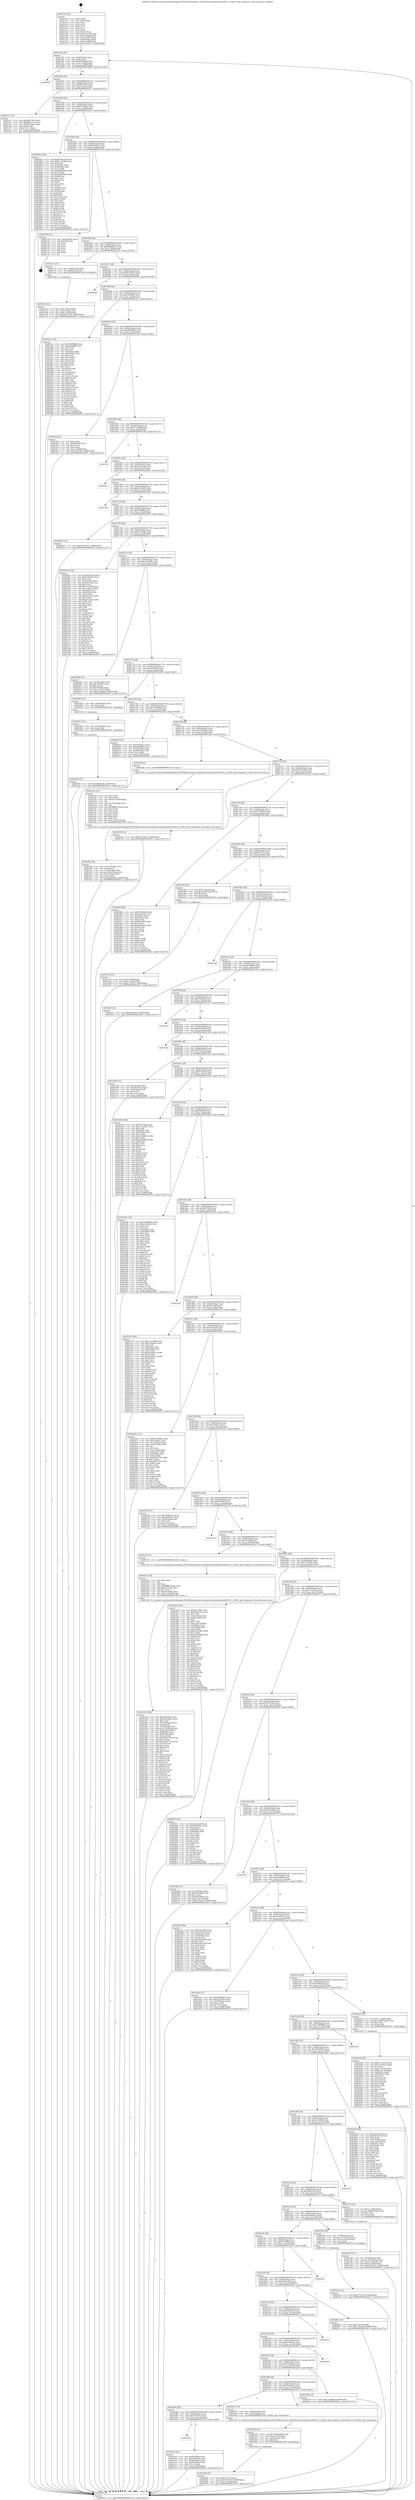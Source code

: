 digraph "0x4015c0" {
  label = "0x4015c0 (/mnt/c/Users/mathe/Desktop/tcc/POCII/binaries/extr_linuxdriversmediatunersfc0013.c_fc0013_get_frequency_Final-ollvm.out::main(0))"
  labelloc = "t"
  node[shape=record]

  Entry [label="",width=0.3,height=0.3,shape=circle,fillcolor=black,style=filled]
  "0x4015ef" [label="{
     0x4015ef [29]\l
     | [instrs]\l
     &nbsp;&nbsp;0x4015ef \<+3\>: mov -0x80(%rbp),%eax\l
     &nbsp;&nbsp;0x4015f2 \<+2\>: mov %eax,%ecx\l
     &nbsp;&nbsp;0x4015f4 \<+6\>: sub $0x839394b9,%ecx\l
     &nbsp;&nbsp;0x4015fa \<+6\>: mov %eax,-0x84(%rbp)\l
     &nbsp;&nbsp;0x401600 \<+6\>: mov %ecx,-0x88(%rbp)\l
     &nbsp;&nbsp;0x401606 \<+6\>: je 000000000040280f \<main+0x124f\>\l
  }"]
  "0x40280f" [label="{
     0x40280f\l
  }", style=dashed]
  "0x40160c" [label="{
     0x40160c [28]\l
     | [instrs]\l
     &nbsp;&nbsp;0x40160c \<+5\>: jmp 0000000000401611 \<main+0x51\>\l
     &nbsp;&nbsp;0x401611 \<+6\>: mov -0x84(%rbp),%eax\l
     &nbsp;&nbsp;0x401617 \<+5\>: sub $0x9047a79c,%eax\l
     &nbsp;&nbsp;0x40161c \<+6\>: mov %eax,-0x8c(%rbp)\l
     &nbsp;&nbsp;0x401622 \<+6\>: je 0000000000401ce7 \<main+0x727\>\l
  }"]
  Exit [label="",width=0.3,height=0.3,shape=circle,fillcolor=black,style=filled,peripheries=2]
  "0x401ce7" [label="{
     0x401ce7 [27]\l
     | [instrs]\l
     &nbsp;&nbsp;0x401ce7 \<+5\>: mov $0x4947392,%eax\l
     &nbsp;&nbsp;0x401cec \<+5\>: mov $0xd6ce2a75,%ecx\l
     &nbsp;&nbsp;0x401cf1 \<+3\>: mov -0x34(%rbp),%edx\l
     &nbsp;&nbsp;0x401cf4 \<+3\>: cmp $0x0,%edx\l
     &nbsp;&nbsp;0x401cf7 \<+3\>: cmove %ecx,%eax\l
     &nbsp;&nbsp;0x401cfa \<+3\>: mov %eax,-0x80(%rbp)\l
     &nbsp;&nbsp;0x401cfd \<+5\>: jmp 0000000000402833 \<main+0x1273\>\l
  }"]
  "0x401628" [label="{
     0x401628 [28]\l
     | [instrs]\l
     &nbsp;&nbsp;0x401628 \<+5\>: jmp 000000000040162d \<main+0x6d\>\l
     &nbsp;&nbsp;0x40162d \<+6\>: mov -0x84(%rbp),%eax\l
     &nbsp;&nbsp;0x401633 \<+5\>: sub $0x91978241,%eax\l
     &nbsp;&nbsp;0x401638 \<+6\>: mov %eax,-0x90(%rbp)\l
     &nbsp;&nbsp;0x40163e \<+6\>: je 000000000040205e \<main+0xa9e\>\l
  }"]
  "0x40259d" [label="{
     0x40259d [12]\l
     | [instrs]\l
     &nbsp;&nbsp;0x40259d \<+7\>: movl $0x5fbbecb0,-0x80(%rbp)\l
     &nbsp;&nbsp;0x4025a4 \<+5\>: jmp 0000000000402833 \<main+0x1273\>\l
  }"]
  "0x40205e" [label="{
     0x40205e [144]\l
     | [instrs]\l
     &nbsp;&nbsp;0x40205e \<+5\>: mov $0x20adeae6,%eax\l
     &nbsp;&nbsp;0x402063 \<+5\>: mov $0xbc7a76b8,%ecx\l
     &nbsp;&nbsp;0x402068 \<+2\>: mov $0x1,%dl\l
     &nbsp;&nbsp;0x40206a \<+7\>: mov 0x40505c,%esi\l
     &nbsp;&nbsp;0x402071 \<+7\>: mov 0x405060,%edi\l
     &nbsp;&nbsp;0x402078 \<+3\>: mov %esi,%r8d\l
     &nbsp;&nbsp;0x40207b \<+7\>: sub $0xd0d63066,%r8d\l
     &nbsp;&nbsp;0x402082 \<+4\>: sub $0x1,%r8d\l
     &nbsp;&nbsp;0x402086 \<+7\>: add $0xd0d63066,%r8d\l
     &nbsp;&nbsp;0x40208d \<+4\>: imul %r8d,%esi\l
     &nbsp;&nbsp;0x402091 \<+3\>: and $0x1,%esi\l
     &nbsp;&nbsp;0x402094 \<+3\>: cmp $0x0,%esi\l
     &nbsp;&nbsp;0x402097 \<+4\>: sete %r9b\l
     &nbsp;&nbsp;0x40209b \<+3\>: cmp $0xa,%edi\l
     &nbsp;&nbsp;0x40209e \<+4\>: setl %r10b\l
     &nbsp;&nbsp;0x4020a2 \<+3\>: mov %r9b,%r11b\l
     &nbsp;&nbsp;0x4020a5 \<+4\>: xor $0xff,%r11b\l
     &nbsp;&nbsp;0x4020a9 \<+3\>: mov %r10b,%bl\l
     &nbsp;&nbsp;0x4020ac \<+3\>: xor $0xff,%bl\l
     &nbsp;&nbsp;0x4020af \<+3\>: xor $0x0,%dl\l
     &nbsp;&nbsp;0x4020b2 \<+3\>: mov %r11b,%r14b\l
     &nbsp;&nbsp;0x4020b5 \<+4\>: and $0x0,%r14b\l
     &nbsp;&nbsp;0x4020b9 \<+3\>: and %dl,%r9b\l
     &nbsp;&nbsp;0x4020bc \<+3\>: mov %bl,%r15b\l
     &nbsp;&nbsp;0x4020bf \<+4\>: and $0x0,%r15b\l
     &nbsp;&nbsp;0x4020c3 \<+3\>: and %dl,%r10b\l
     &nbsp;&nbsp;0x4020c6 \<+3\>: or %r9b,%r14b\l
     &nbsp;&nbsp;0x4020c9 \<+3\>: or %r10b,%r15b\l
     &nbsp;&nbsp;0x4020cc \<+3\>: xor %r15b,%r14b\l
     &nbsp;&nbsp;0x4020cf \<+3\>: or %bl,%r11b\l
     &nbsp;&nbsp;0x4020d2 \<+4\>: xor $0xff,%r11b\l
     &nbsp;&nbsp;0x4020d6 \<+3\>: or $0x0,%dl\l
     &nbsp;&nbsp;0x4020d9 \<+3\>: and %dl,%r11b\l
     &nbsp;&nbsp;0x4020dc \<+3\>: or %r11b,%r14b\l
     &nbsp;&nbsp;0x4020df \<+4\>: test $0x1,%r14b\l
     &nbsp;&nbsp;0x4020e3 \<+3\>: cmovne %ecx,%eax\l
     &nbsp;&nbsp;0x4020e6 \<+3\>: mov %eax,-0x80(%rbp)\l
     &nbsp;&nbsp;0x4020e9 \<+5\>: jmp 0000000000402833 \<main+0x1273\>\l
  }"]
  "0x401644" [label="{
     0x401644 [28]\l
     | [instrs]\l
     &nbsp;&nbsp;0x401644 \<+5\>: jmp 0000000000401649 \<main+0x89\>\l
     &nbsp;&nbsp;0x401649 \<+6\>: mov -0x84(%rbp),%eax\l
     &nbsp;&nbsp;0x40164f \<+5\>: sub $0x94023041,%eax\l
     &nbsp;&nbsp;0x401654 \<+6\>: mov %eax,-0x94(%rbp)\l
     &nbsp;&nbsp;0x40165a \<+6\>: je 000000000040272b \<main+0x116b\>\l
  }"]
  "0x402591" [label="{
     0x402591 [12]\l
     | [instrs]\l
     &nbsp;&nbsp;0x402591 \<+4\>: mov -0x70(%rbp),%rax\l
     &nbsp;&nbsp;0x402595 \<+3\>: mov %rax,%rdi\l
     &nbsp;&nbsp;0x402598 \<+5\>: call 0000000000401030 \<free@plt\>\l
     | [calls]\l
     &nbsp;&nbsp;0x401030 \{1\} (unknown)\l
  }"]
  "0x40272b" [label="{
     0x40272b [21]\l
     | [instrs]\l
     &nbsp;&nbsp;0x40272b \<+3\>: mov -0x2c(%rbp),%eax\l
     &nbsp;&nbsp;0x40272e \<+7\>: add $0x148,%rsp\l
     &nbsp;&nbsp;0x402735 \<+1\>: pop %rbx\l
     &nbsp;&nbsp;0x402736 \<+2\>: pop %r12\l
     &nbsp;&nbsp;0x402738 \<+2\>: pop %r13\l
     &nbsp;&nbsp;0x40273a \<+2\>: pop %r14\l
     &nbsp;&nbsp;0x40273c \<+2\>: pop %r15\l
     &nbsp;&nbsp;0x40273e \<+1\>: pop %rbp\l
     &nbsp;&nbsp;0x40273f \<+1\>: ret\l
  }"]
  "0x401660" [label="{
     0x401660 [28]\l
     | [instrs]\l
     &nbsp;&nbsp;0x401660 \<+5\>: jmp 0000000000401665 \<main+0xa5\>\l
     &nbsp;&nbsp;0x401665 \<+6\>: mov -0x84(%rbp),%eax\l
     &nbsp;&nbsp;0x40166b \<+5\>: sub $0x9a98bb37,%eax\l
     &nbsp;&nbsp;0x401670 \<+6\>: mov %eax,-0x98(%rbp)\l
     &nbsp;&nbsp;0x401676 \<+6\>: je 0000000000401cc5 \<main+0x705\>\l
  }"]
  "0x40255a" [label="{
     0x40255a [12]\l
     | [instrs]\l
     &nbsp;&nbsp;0x40255a \<+7\>: movl $0x1f757f34,-0x80(%rbp)\l
     &nbsp;&nbsp;0x402561 \<+5\>: jmp 0000000000402833 \<main+0x1273\>\l
  }"]
  "0x401cc5" [label="{
     0x401cc5 [13]\l
     | [instrs]\l
     &nbsp;&nbsp;0x401cc5 \<+4\>: mov -0x48(%rbp),%rax\l
     &nbsp;&nbsp;0x401cc9 \<+4\>: mov 0x8(%rax),%rdi\l
     &nbsp;&nbsp;0x401ccd \<+5\>: call 0000000000401060 \<atoi@plt\>\l
     | [calls]\l
     &nbsp;&nbsp;0x401060 \{1\} (unknown)\l
  }"]
  "0x40167c" [label="{
     0x40167c [28]\l
     | [instrs]\l
     &nbsp;&nbsp;0x40167c \<+5\>: jmp 0000000000401681 \<main+0xc1\>\l
     &nbsp;&nbsp;0x401681 \<+6\>: mov -0x84(%rbp),%eax\l
     &nbsp;&nbsp;0x401687 \<+5\>: sub $0x9b225b16,%eax\l
     &nbsp;&nbsp;0x40168c \<+6\>: mov %eax,-0x9c(%rbp)\l
     &nbsp;&nbsp;0x401692 \<+6\>: je 0000000000402608 \<main+0x1048\>\l
  }"]
  "0x40244b" [label="{
     0x40244b [25]\l
     | [instrs]\l
     &nbsp;&nbsp;0x40244b \<+7\>: movl $0x0,-0x7c(%rbp)\l
     &nbsp;&nbsp;0x402452 \<+7\>: movl $0xd176ab35,-0x80(%rbp)\l
     &nbsp;&nbsp;0x402459 \<+6\>: mov %eax,-0x164(%rbp)\l
     &nbsp;&nbsp;0x40245f \<+5\>: jmp 0000000000402833 \<main+0x1273\>\l
  }"]
  "0x402608" [label="{
     0x402608\l
  }", style=dashed]
  "0x401698" [label="{
     0x401698 [28]\l
     | [instrs]\l
     &nbsp;&nbsp;0x401698 \<+5\>: jmp 000000000040169d \<main+0xdd\>\l
     &nbsp;&nbsp;0x40169d \<+6\>: mov -0x84(%rbp),%eax\l
     &nbsp;&nbsp;0x4016a3 \<+5\>: sub $0xa354df4c,%eax\l
     &nbsp;&nbsp;0x4016a8 \<+6\>: mov %eax,-0xa0(%rbp)\l
     &nbsp;&nbsp;0x4016ae \<+6\>: je 0000000000401fcc \<main+0xa0c\>\l
  }"]
  "0x402434" [label="{
     0x402434 [23]\l
     | [instrs]\l
     &nbsp;&nbsp;0x402434 \<+10\>: movabs $0x4030b6,%rdi\l
     &nbsp;&nbsp;0x40243e \<+3\>: mov %eax,-0x78(%rbp)\l
     &nbsp;&nbsp;0x402441 \<+3\>: mov -0x78(%rbp),%esi\l
     &nbsp;&nbsp;0x402444 \<+2\>: mov $0x0,%al\l
     &nbsp;&nbsp;0x402446 \<+5\>: call 0000000000401040 \<printf@plt\>\l
     | [calls]\l
     &nbsp;&nbsp;0x401040 \{1\} (unknown)\l
  }"]
  "0x401fcc" [label="{
     0x401fcc [134]\l
     | [instrs]\l
     &nbsp;&nbsp;0x401fcc \<+5\>: mov $0x3589088b,%eax\l
     &nbsp;&nbsp;0x401fd1 \<+5\>: mov $0xbae6dff9,%ecx\l
     &nbsp;&nbsp;0x401fd6 \<+2\>: mov $0x1,%dl\l
     &nbsp;&nbsp;0x401fd8 \<+2\>: xor %esi,%esi\l
     &nbsp;&nbsp;0x401fda \<+7\>: mov 0x40505c,%edi\l
     &nbsp;&nbsp;0x401fe1 \<+8\>: mov 0x405060,%r8d\l
     &nbsp;&nbsp;0x401fe9 \<+3\>: sub $0x1,%esi\l
     &nbsp;&nbsp;0x401fec \<+3\>: mov %edi,%r9d\l
     &nbsp;&nbsp;0x401fef \<+3\>: add %esi,%r9d\l
     &nbsp;&nbsp;0x401ff2 \<+4\>: imul %r9d,%edi\l
     &nbsp;&nbsp;0x401ff6 \<+3\>: and $0x1,%edi\l
     &nbsp;&nbsp;0x401ff9 \<+3\>: cmp $0x0,%edi\l
     &nbsp;&nbsp;0x401ffc \<+4\>: sete %r10b\l
     &nbsp;&nbsp;0x402000 \<+4\>: cmp $0xa,%r8d\l
     &nbsp;&nbsp;0x402004 \<+4\>: setl %r11b\l
     &nbsp;&nbsp;0x402008 \<+3\>: mov %r10b,%bl\l
     &nbsp;&nbsp;0x40200b \<+3\>: xor $0xff,%bl\l
     &nbsp;&nbsp;0x40200e \<+3\>: mov %r11b,%r14b\l
     &nbsp;&nbsp;0x402011 \<+4\>: xor $0xff,%r14b\l
     &nbsp;&nbsp;0x402015 \<+3\>: xor $0x1,%dl\l
     &nbsp;&nbsp;0x402018 \<+3\>: mov %bl,%r15b\l
     &nbsp;&nbsp;0x40201b \<+4\>: and $0xff,%r15b\l
     &nbsp;&nbsp;0x40201f \<+3\>: and %dl,%r10b\l
     &nbsp;&nbsp;0x402022 \<+3\>: mov %r14b,%r12b\l
     &nbsp;&nbsp;0x402025 \<+4\>: and $0xff,%r12b\l
     &nbsp;&nbsp;0x402029 \<+3\>: and %dl,%r11b\l
     &nbsp;&nbsp;0x40202c \<+3\>: or %r10b,%r15b\l
     &nbsp;&nbsp;0x40202f \<+3\>: or %r11b,%r12b\l
     &nbsp;&nbsp;0x402032 \<+3\>: xor %r12b,%r15b\l
     &nbsp;&nbsp;0x402035 \<+3\>: or %r14b,%bl\l
     &nbsp;&nbsp;0x402038 \<+3\>: xor $0xff,%bl\l
     &nbsp;&nbsp;0x40203b \<+3\>: or $0x1,%dl\l
     &nbsp;&nbsp;0x40203e \<+2\>: and %dl,%bl\l
     &nbsp;&nbsp;0x402040 \<+3\>: or %bl,%r15b\l
     &nbsp;&nbsp;0x402043 \<+4\>: test $0x1,%r15b\l
     &nbsp;&nbsp;0x402047 \<+3\>: cmovne %ecx,%eax\l
     &nbsp;&nbsp;0x40204a \<+3\>: mov %eax,-0x80(%rbp)\l
     &nbsp;&nbsp;0x40204d \<+5\>: jmp 0000000000402833 \<main+0x1273\>\l
  }"]
  "0x4016b4" [label="{
     0x4016b4 [28]\l
     | [instrs]\l
     &nbsp;&nbsp;0x4016b4 \<+5\>: jmp 00000000004016b9 \<main+0xf9\>\l
     &nbsp;&nbsp;0x4016b9 \<+6\>: mov -0x84(%rbp),%eax\l
     &nbsp;&nbsp;0x4016bf \<+5\>: sub $0xa464606d,%eax\l
     &nbsp;&nbsp;0x4016c4 \<+6\>: mov %eax,-0xa4(%rbp)\l
     &nbsp;&nbsp;0x4016ca \<+6\>: je 0000000000401f2d \<main+0x96d\>\l
  }"]
  "0x402354" [label="{
     0x402354 [168]\l
     | [instrs]\l
     &nbsp;&nbsp;0x402354 \<+5\>: mov $0xf3de59c8,%ecx\l
     &nbsp;&nbsp;0x402359 \<+5\>: mov $0xed7a9b6c,%edx\l
     &nbsp;&nbsp;0x40235e \<+3\>: mov $0x1,%sil\l
     &nbsp;&nbsp;0x402361 \<+6\>: mov -0x160(%rbp),%edi\l
     &nbsp;&nbsp;0x402367 \<+3\>: imul %eax,%edi\l
     &nbsp;&nbsp;0x40236a \<+4\>: mov -0x70(%rbp),%r8\l
     &nbsp;&nbsp;0x40236e \<+4\>: movslq -0x74(%rbp),%r9\l
     &nbsp;&nbsp;0x402372 \<+4\>: mov %edi,(%r8,%r9,4)\l
     &nbsp;&nbsp;0x402376 \<+7\>: mov 0x40505c,%eax\l
     &nbsp;&nbsp;0x40237d \<+7\>: mov 0x405060,%edi\l
     &nbsp;&nbsp;0x402384 \<+3\>: mov %eax,%r10d\l
     &nbsp;&nbsp;0x402387 \<+7\>: sub $0xd16817c9,%r10d\l
     &nbsp;&nbsp;0x40238e \<+4\>: sub $0x1,%r10d\l
     &nbsp;&nbsp;0x402392 \<+7\>: add $0xd16817c9,%r10d\l
     &nbsp;&nbsp;0x402399 \<+4\>: imul %r10d,%eax\l
     &nbsp;&nbsp;0x40239d \<+3\>: and $0x1,%eax\l
     &nbsp;&nbsp;0x4023a0 \<+3\>: cmp $0x0,%eax\l
     &nbsp;&nbsp;0x4023a3 \<+4\>: sete %r11b\l
     &nbsp;&nbsp;0x4023a7 \<+3\>: cmp $0xa,%edi\l
     &nbsp;&nbsp;0x4023aa \<+3\>: setl %bl\l
     &nbsp;&nbsp;0x4023ad \<+3\>: mov %r11b,%r14b\l
     &nbsp;&nbsp;0x4023b0 \<+4\>: xor $0xff,%r14b\l
     &nbsp;&nbsp;0x4023b4 \<+3\>: mov %bl,%r15b\l
     &nbsp;&nbsp;0x4023b7 \<+4\>: xor $0xff,%r15b\l
     &nbsp;&nbsp;0x4023bb \<+4\>: xor $0x1,%sil\l
     &nbsp;&nbsp;0x4023bf \<+3\>: mov %r14b,%r12b\l
     &nbsp;&nbsp;0x4023c2 \<+4\>: and $0xff,%r12b\l
     &nbsp;&nbsp;0x4023c6 \<+3\>: and %sil,%r11b\l
     &nbsp;&nbsp;0x4023c9 \<+3\>: mov %r15b,%r13b\l
     &nbsp;&nbsp;0x4023cc \<+4\>: and $0xff,%r13b\l
     &nbsp;&nbsp;0x4023d0 \<+3\>: and %sil,%bl\l
     &nbsp;&nbsp;0x4023d3 \<+3\>: or %r11b,%r12b\l
     &nbsp;&nbsp;0x4023d6 \<+3\>: or %bl,%r13b\l
     &nbsp;&nbsp;0x4023d9 \<+3\>: xor %r13b,%r12b\l
     &nbsp;&nbsp;0x4023dc \<+3\>: or %r15b,%r14b\l
     &nbsp;&nbsp;0x4023df \<+4\>: xor $0xff,%r14b\l
     &nbsp;&nbsp;0x4023e3 \<+4\>: or $0x1,%sil\l
     &nbsp;&nbsp;0x4023e7 \<+3\>: and %sil,%r14b\l
     &nbsp;&nbsp;0x4023ea \<+3\>: or %r14b,%r12b\l
     &nbsp;&nbsp;0x4023ed \<+4\>: test $0x1,%r12b\l
     &nbsp;&nbsp;0x4023f1 \<+3\>: cmovne %edx,%ecx\l
     &nbsp;&nbsp;0x4023f4 \<+3\>: mov %ecx,-0x80(%rbp)\l
     &nbsp;&nbsp;0x4023f7 \<+5\>: jmp 0000000000402833 \<main+0x1273\>\l
  }"]
  "0x401f2d" [label="{
     0x401f2d [25]\l
     | [instrs]\l
     &nbsp;&nbsp;0x401f2d \<+2\>: xor %eax,%eax\l
     &nbsp;&nbsp;0x401f2f \<+3\>: mov -0x64(%rbp),%ecx\l
     &nbsp;&nbsp;0x401f32 \<+3\>: sub $0x1,%eax\l
     &nbsp;&nbsp;0x401f35 \<+2\>: sub %eax,%ecx\l
     &nbsp;&nbsp;0x401f37 \<+3\>: mov %ecx,-0x64(%rbp)\l
     &nbsp;&nbsp;0x401f3a \<+7\>: movl $0x7b2278c5,-0x80(%rbp)\l
     &nbsp;&nbsp;0x401f41 \<+5\>: jmp 0000000000402833 \<main+0x1273\>\l
  }"]
  "0x4016d0" [label="{
     0x4016d0 [28]\l
     | [instrs]\l
     &nbsp;&nbsp;0x4016d0 \<+5\>: jmp 00000000004016d5 \<main+0x115\>\l
     &nbsp;&nbsp;0x4016d5 \<+6\>: mov -0x84(%rbp),%eax\l
     &nbsp;&nbsp;0x4016db \<+5\>: sub $0xa71c3999,%eax\l
     &nbsp;&nbsp;0x4016e0 \<+6\>: mov %eax,-0xa8(%rbp)\l
     &nbsp;&nbsp;0x4016e6 \<+6\>: je 000000000040278f \<main+0x11cf\>\l
  }"]
  "0x40232c" [label="{
     0x40232c [40]\l
     | [instrs]\l
     &nbsp;&nbsp;0x40232c \<+5\>: mov $0x2,%ecx\l
     &nbsp;&nbsp;0x402331 \<+1\>: cltd\l
     &nbsp;&nbsp;0x402332 \<+2\>: idiv %ecx\l
     &nbsp;&nbsp;0x402334 \<+6\>: imul $0xfffffffe,%edx,%ecx\l
     &nbsp;&nbsp;0x40233a \<+6\>: add $0xafe14c4b,%ecx\l
     &nbsp;&nbsp;0x402340 \<+3\>: add $0x1,%ecx\l
     &nbsp;&nbsp;0x402343 \<+6\>: sub $0xafe14c4b,%ecx\l
     &nbsp;&nbsp;0x402349 \<+6\>: mov %ecx,-0x160(%rbp)\l
     &nbsp;&nbsp;0x40234f \<+5\>: call 0000000000401160 \<next_i\>\l
     | [calls]\l
     &nbsp;&nbsp;0x401160 \{1\} (/mnt/c/Users/mathe/Desktop/tcc/POCII/binaries/extr_linuxdriversmediatunersfc0013.c_fc0013_get_frequency_Final-ollvm.out::next_i)\l
  }"]
  "0x40278f" [label="{
     0x40278f\l
  }", style=dashed]
  "0x4016ec" [label="{
     0x4016ec [28]\l
     | [instrs]\l
     &nbsp;&nbsp;0x4016ec \<+5\>: jmp 00000000004016f1 \<main+0x131\>\l
     &nbsp;&nbsp;0x4016f1 \<+6\>: mov -0x84(%rbp),%eax\l
     &nbsp;&nbsp;0x4016f7 \<+5\>: sub $0xae543ca0,%eax\l
     &nbsp;&nbsp;0x4016fc \<+6\>: mov %eax,-0xac(%rbp)\l
     &nbsp;&nbsp;0x401702 \<+6\>: je 000000000040282c \<main+0x126c\>\l
  }"]
  "0x402246" [label="{
     0x402246 [98]\l
     | [instrs]\l
     &nbsp;&nbsp;0x402246 \<+5\>: mov $0xa71c3999,%ecx\l
     &nbsp;&nbsp;0x40224b \<+5\>: mov $0x72e3e6ca,%edx\l
     &nbsp;&nbsp;0x402250 \<+2\>: xor %esi,%esi\l
     &nbsp;&nbsp;0x402252 \<+4\>: mov %rax,-0x70(%rbp)\l
     &nbsp;&nbsp;0x402256 \<+7\>: movl $0x0,-0x74(%rbp)\l
     &nbsp;&nbsp;0x40225d \<+8\>: mov 0x40505c,%r8d\l
     &nbsp;&nbsp;0x402265 \<+8\>: mov 0x405060,%r9d\l
     &nbsp;&nbsp;0x40226d \<+3\>: sub $0x1,%esi\l
     &nbsp;&nbsp;0x402270 \<+3\>: mov %r8d,%r10d\l
     &nbsp;&nbsp;0x402273 \<+3\>: add %esi,%r10d\l
     &nbsp;&nbsp;0x402276 \<+4\>: imul %r10d,%r8d\l
     &nbsp;&nbsp;0x40227a \<+4\>: and $0x1,%r8d\l
     &nbsp;&nbsp;0x40227e \<+4\>: cmp $0x0,%r8d\l
     &nbsp;&nbsp;0x402282 \<+4\>: sete %r11b\l
     &nbsp;&nbsp;0x402286 \<+4\>: cmp $0xa,%r9d\l
     &nbsp;&nbsp;0x40228a \<+3\>: setl %bl\l
     &nbsp;&nbsp;0x40228d \<+3\>: mov %r11b,%r14b\l
     &nbsp;&nbsp;0x402290 \<+3\>: and %bl,%r14b\l
     &nbsp;&nbsp;0x402293 \<+3\>: xor %bl,%r11b\l
     &nbsp;&nbsp;0x402296 \<+3\>: or %r11b,%r14b\l
     &nbsp;&nbsp;0x402299 \<+4\>: test $0x1,%r14b\l
     &nbsp;&nbsp;0x40229d \<+3\>: cmovne %edx,%ecx\l
     &nbsp;&nbsp;0x4022a0 \<+3\>: mov %ecx,-0x80(%rbp)\l
     &nbsp;&nbsp;0x4022a3 \<+5\>: jmp 0000000000402833 \<main+0x1273\>\l
  }"]
  "0x40282c" [label="{
     0x40282c\l
  }", style=dashed]
  "0x401708" [label="{
     0x401708 [28]\l
     | [instrs]\l
     &nbsp;&nbsp;0x401708 \<+5\>: jmp 000000000040170d \<main+0x14d\>\l
     &nbsp;&nbsp;0x40170d \<+6\>: mov -0x84(%rbp),%eax\l
     &nbsp;&nbsp;0x401713 \<+5\>: sub $0xb6a7c803,%eax\l
     &nbsp;&nbsp;0x401718 \<+6\>: mov %eax,-0xb0(%rbp)\l
     &nbsp;&nbsp;0x40171e \<+6\>: je 0000000000402740 \<main+0x1180\>\l
  }"]
  "0x401f09" [label="{
     0x401f09 [36]\l
     | [instrs]\l
     &nbsp;&nbsp;0x401f09 \<+6\>: mov -0x15c(%rbp),%ecx\l
     &nbsp;&nbsp;0x401f0f \<+3\>: imul %eax,%ecx\l
     &nbsp;&nbsp;0x401f12 \<+4\>: mov -0x58(%rbp),%r8\l
     &nbsp;&nbsp;0x401f16 \<+4\>: movslq -0x5c(%rbp),%r9\l
     &nbsp;&nbsp;0x401f1a \<+4\>: mov (%r8,%r9,8),%r8\l
     &nbsp;&nbsp;0x401f1e \<+3\>: mov %ecx,(%r8)\l
     &nbsp;&nbsp;0x401f21 \<+7\>: movl $0xa464606d,-0x80(%rbp)\l
     &nbsp;&nbsp;0x401f28 \<+5\>: jmp 0000000000402833 \<main+0x1273\>\l
  }"]
  "0x402740" [label="{
     0x402740\l
  }", style=dashed]
  "0x401724" [label="{
     0x401724 [28]\l
     | [instrs]\l
     &nbsp;&nbsp;0x401724 \<+5\>: jmp 0000000000401729 \<main+0x169\>\l
     &nbsp;&nbsp;0x401729 \<+6\>: mov -0x84(%rbp),%eax\l
     &nbsp;&nbsp;0x40172f \<+5\>: sub $0xbae6dff9,%eax\l
     &nbsp;&nbsp;0x401734 \<+6\>: mov %eax,-0xb4(%rbp)\l
     &nbsp;&nbsp;0x40173a \<+6\>: je 0000000000402052 \<main+0xa92\>\l
  }"]
  "0x401ed5" [label="{
     0x401ed5 [52]\l
     | [instrs]\l
     &nbsp;&nbsp;0x401ed5 \<+2\>: xor %ecx,%ecx\l
     &nbsp;&nbsp;0x401ed7 \<+5\>: mov $0x2,%edx\l
     &nbsp;&nbsp;0x401edc \<+6\>: mov %edx,-0x158(%rbp)\l
     &nbsp;&nbsp;0x401ee2 \<+1\>: cltd\l
     &nbsp;&nbsp;0x401ee3 \<+6\>: mov -0x158(%rbp),%esi\l
     &nbsp;&nbsp;0x401ee9 \<+2\>: idiv %esi\l
     &nbsp;&nbsp;0x401eeb \<+6\>: imul $0xfffffffe,%edx,%edx\l
     &nbsp;&nbsp;0x401ef1 \<+2\>: mov %ecx,%edi\l
     &nbsp;&nbsp;0x401ef3 \<+2\>: sub %edx,%edi\l
     &nbsp;&nbsp;0x401ef5 \<+2\>: mov %ecx,%edx\l
     &nbsp;&nbsp;0x401ef7 \<+3\>: sub $0x1,%edx\l
     &nbsp;&nbsp;0x401efa \<+2\>: add %edx,%edi\l
     &nbsp;&nbsp;0x401efc \<+2\>: sub %edi,%ecx\l
     &nbsp;&nbsp;0x401efe \<+6\>: mov %ecx,-0x15c(%rbp)\l
     &nbsp;&nbsp;0x401f04 \<+5\>: call 0000000000401160 \<next_i\>\l
     | [calls]\l
     &nbsp;&nbsp;0x401160 \{1\} (/mnt/c/Users/mathe/Desktop/tcc/POCII/binaries/extr_linuxdriversmediatunersfc0013.c_fc0013_get_frequency_Final-ollvm.out::next_i)\l
  }"]
  "0x402052" [label="{
     0x402052 [12]\l
     | [instrs]\l
     &nbsp;&nbsp;0x402052 \<+7\>: movl $0x91978241,-0x80(%rbp)\l
     &nbsp;&nbsp;0x402059 \<+5\>: jmp 0000000000402833 \<main+0x1273\>\l
  }"]
  "0x401740" [label="{
     0x401740 [28]\l
     | [instrs]\l
     &nbsp;&nbsp;0x401740 \<+5\>: jmp 0000000000401745 \<main+0x185\>\l
     &nbsp;&nbsp;0x401745 \<+6\>: mov -0x84(%rbp),%eax\l
     &nbsp;&nbsp;0x40174b \<+5\>: sub $0xbc7a76b8,%eax\l
     &nbsp;&nbsp;0x401750 \<+6\>: mov %eax,-0xb8(%rbp)\l
     &nbsp;&nbsp;0x401756 \<+6\>: je 00000000004020ee \<main+0xb2e\>\l
  }"]
  "0x401ba0" [label="{
     0x401ba0\l
  }", style=dashed]
  "0x4020ee" [label="{
     0x4020ee [165]\l
     | [instrs]\l
     &nbsp;&nbsp;0x4020ee \<+5\>: mov $0x20adeae6,%eax\l
     &nbsp;&nbsp;0x4020f3 \<+5\>: mov $0xd13fe5be,%ecx\l
     &nbsp;&nbsp;0x4020f8 \<+2\>: mov $0x1,%dl\l
     &nbsp;&nbsp;0x4020fa \<+3\>: mov -0x5c(%rbp),%esi\l
     &nbsp;&nbsp;0x4020fd \<+6\>: sub $0x7b23c2dc,%esi\l
     &nbsp;&nbsp;0x402103 \<+3\>: add $0x1,%esi\l
     &nbsp;&nbsp;0x402106 \<+6\>: add $0x7b23c2dc,%esi\l
     &nbsp;&nbsp;0x40210c \<+3\>: mov %esi,-0x5c(%rbp)\l
     &nbsp;&nbsp;0x40210f \<+7\>: mov 0x40505c,%esi\l
     &nbsp;&nbsp;0x402116 \<+7\>: mov 0x405060,%edi\l
     &nbsp;&nbsp;0x40211d \<+3\>: mov %esi,%r8d\l
     &nbsp;&nbsp;0x402120 \<+7\>: sub $0xdf7eeaf5,%r8d\l
     &nbsp;&nbsp;0x402127 \<+4\>: sub $0x1,%r8d\l
     &nbsp;&nbsp;0x40212b \<+7\>: add $0xdf7eeaf5,%r8d\l
     &nbsp;&nbsp;0x402132 \<+4\>: imul %r8d,%esi\l
     &nbsp;&nbsp;0x402136 \<+3\>: and $0x1,%esi\l
     &nbsp;&nbsp;0x402139 \<+3\>: cmp $0x0,%esi\l
     &nbsp;&nbsp;0x40213c \<+4\>: sete %r9b\l
     &nbsp;&nbsp;0x402140 \<+3\>: cmp $0xa,%edi\l
     &nbsp;&nbsp;0x402143 \<+4\>: setl %r10b\l
     &nbsp;&nbsp;0x402147 \<+3\>: mov %r9b,%r11b\l
     &nbsp;&nbsp;0x40214a \<+4\>: xor $0xff,%r11b\l
     &nbsp;&nbsp;0x40214e \<+3\>: mov %r10b,%bl\l
     &nbsp;&nbsp;0x402151 \<+3\>: xor $0xff,%bl\l
     &nbsp;&nbsp;0x402154 \<+3\>: xor $0x1,%dl\l
     &nbsp;&nbsp;0x402157 \<+3\>: mov %r11b,%r14b\l
     &nbsp;&nbsp;0x40215a \<+4\>: and $0xff,%r14b\l
     &nbsp;&nbsp;0x40215e \<+3\>: and %dl,%r9b\l
     &nbsp;&nbsp;0x402161 \<+3\>: mov %bl,%r15b\l
     &nbsp;&nbsp;0x402164 \<+4\>: and $0xff,%r15b\l
     &nbsp;&nbsp;0x402168 \<+3\>: and %dl,%r10b\l
     &nbsp;&nbsp;0x40216b \<+3\>: or %r9b,%r14b\l
     &nbsp;&nbsp;0x40216e \<+3\>: or %r10b,%r15b\l
     &nbsp;&nbsp;0x402171 \<+3\>: xor %r15b,%r14b\l
     &nbsp;&nbsp;0x402174 \<+3\>: or %bl,%r11b\l
     &nbsp;&nbsp;0x402177 \<+4\>: xor $0xff,%r11b\l
     &nbsp;&nbsp;0x40217b \<+3\>: or $0x1,%dl\l
     &nbsp;&nbsp;0x40217e \<+3\>: and %dl,%r11b\l
     &nbsp;&nbsp;0x402181 \<+3\>: or %r11b,%r14b\l
     &nbsp;&nbsp;0x402184 \<+4\>: test $0x1,%r14b\l
     &nbsp;&nbsp;0x402188 \<+3\>: cmovne %ecx,%eax\l
     &nbsp;&nbsp;0x40218b \<+3\>: mov %eax,-0x80(%rbp)\l
     &nbsp;&nbsp;0x40218e \<+5\>: jmp 0000000000402833 \<main+0x1273\>\l
  }"]
  "0x40175c" [label="{
     0x40175c [28]\l
     | [instrs]\l
     &nbsp;&nbsp;0x40175c \<+5\>: jmp 0000000000401761 \<main+0x1a1\>\l
     &nbsp;&nbsp;0x401761 \<+6\>: mov -0x84(%rbp),%eax\l
     &nbsp;&nbsp;0x401767 \<+5\>: sub $0xc4d22961,%eax\l
     &nbsp;&nbsp;0x40176c \<+6\>: mov %eax,-0xbc(%rbp)\l
     &nbsp;&nbsp;0x401772 \<+6\>: je 0000000000402408 \<main+0xe48\>\l
  }"]
  "0x401eb5" [label="{
     0x401eb5 [27]\l
     | [instrs]\l
     &nbsp;&nbsp;0x401eb5 \<+5\>: mov $0xf93ff360,%eax\l
     &nbsp;&nbsp;0x401eba \<+5\>: mov $0xce46eb85,%ecx\l
     &nbsp;&nbsp;0x401ebf \<+3\>: mov -0x64(%rbp),%edx\l
     &nbsp;&nbsp;0x401ec2 \<+3\>: cmp -0x60(%rbp),%edx\l
     &nbsp;&nbsp;0x401ec5 \<+3\>: cmovl %ecx,%eax\l
     &nbsp;&nbsp;0x401ec8 \<+3\>: mov %eax,-0x80(%rbp)\l
     &nbsp;&nbsp;0x401ecb \<+5\>: jmp 0000000000402833 \<main+0x1273\>\l
  }"]
  "0x402408" [label="{
     0x402408 [31]\l
     | [instrs]\l
     &nbsp;&nbsp;0x402408 \<+3\>: mov -0x74(%rbp),%eax\l
     &nbsp;&nbsp;0x40240b \<+5\>: add $0x7824f45,%eax\l
     &nbsp;&nbsp;0x402410 \<+3\>: add $0x1,%eax\l
     &nbsp;&nbsp;0x402413 \<+5\>: sub $0x7824f45,%eax\l
     &nbsp;&nbsp;0x402418 \<+3\>: mov %eax,-0x74(%rbp)\l
     &nbsp;&nbsp;0x40241b \<+7\>: movl $0xc7e6bb4d,-0x80(%rbp)\l
     &nbsp;&nbsp;0x402422 \<+5\>: jmp 0000000000402833 \<main+0x1273\>\l
  }"]
  "0x401778" [label="{
     0x401778 [28]\l
     | [instrs]\l
     &nbsp;&nbsp;0x401778 \<+5\>: jmp 000000000040177d \<main+0x1bd\>\l
     &nbsp;&nbsp;0x40177d \<+6\>: mov -0x84(%rbp),%eax\l
     &nbsp;&nbsp;0x401783 \<+5\>: sub $0xc608ea3e,%eax\l
     &nbsp;&nbsp;0x401788 \<+6\>: mov %eax,-0xc0(%rbp)\l
     &nbsp;&nbsp;0x40178e \<+6\>: je 0000000000402585 \<main+0xfc5\>\l
  }"]
  "0x401b84" [label="{
     0x401b84 [28]\l
     | [instrs]\l
     &nbsp;&nbsp;0x401b84 \<+5\>: jmp 0000000000401b89 \<main+0x5c9\>\l
     &nbsp;&nbsp;0x401b89 \<+6\>: mov -0x84(%rbp),%eax\l
     &nbsp;&nbsp;0x401b8f \<+5\>: sub $0x7b2278c5,%eax\l
     &nbsp;&nbsp;0x401b94 \<+6\>: mov %eax,-0x154(%rbp)\l
     &nbsp;&nbsp;0x401b9a \<+6\>: je 0000000000401eb5 \<main+0x8f5\>\l
  }"]
  "0x402585" [label="{
     0x402585 [12]\l
     | [instrs]\l
     &nbsp;&nbsp;0x402585 \<+4\>: mov -0x58(%rbp),%rax\l
     &nbsp;&nbsp;0x402589 \<+3\>: mov %rax,%rdi\l
     &nbsp;&nbsp;0x40258c \<+5\>: call 0000000000401030 \<free@plt\>\l
     | [calls]\l
     &nbsp;&nbsp;0x401030 \{1\} (unknown)\l
  }"]
  "0x401794" [label="{
     0x401794 [28]\l
     | [instrs]\l
     &nbsp;&nbsp;0x401794 \<+5\>: jmp 0000000000401799 \<main+0x1d9\>\l
     &nbsp;&nbsp;0x401799 \<+6\>: mov -0x84(%rbp),%eax\l
     &nbsp;&nbsp;0x40179f \<+5\>: sub $0xc7e6bb4d,%eax\l
     &nbsp;&nbsp;0x4017a4 \<+6\>: mov %eax,-0xc4(%rbp)\l
     &nbsp;&nbsp;0x4017aa \<+6\>: je 00000000004022b4 \<main+0xcf4\>\l
  }"]
  "0x402427" [label="{
     0x402427 [13]\l
     | [instrs]\l
     &nbsp;&nbsp;0x402427 \<+4\>: mov -0x58(%rbp),%rdi\l
     &nbsp;&nbsp;0x40242b \<+4\>: mov -0x70(%rbp),%rsi\l
     &nbsp;&nbsp;0x40242f \<+5\>: call 00000000004013a0 \<fc0013_get_frequency\>\l
     | [calls]\l
     &nbsp;&nbsp;0x4013a0 \{1\} (/mnt/c/Users/mathe/Desktop/tcc/POCII/binaries/extr_linuxdriversmediatunersfc0013.c_fc0013_get_frequency_Final-ollvm.out::fc0013_get_frequency)\l
  }"]
  "0x4022b4" [label="{
     0x4022b4 [27]\l
     | [instrs]\l
     &nbsp;&nbsp;0x4022b4 \<+5\>: mov $0x76642a1e,%eax\l
     &nbsp;&nbsp;0x4022b9 \<+5\>: mov $0x24c4f6fb,%ecx\l
     &nbsp;&nbsp;0x4022be \<+3\>: mov -0x74(%rbp),%edx\l
     &nbsp;&nbsp;0x4022c1 \<+3\>: cmp -0x68(%rbp),%edx\l
     &nbsp;&nbsp;0x4022c4 \<+3\>: cmovl %ecx,%eax\l
     &nbsp;&nbsp;0x4022c7 \<+3\>: mov %eax,-0x80(%rbp)\l
     &nbsp;&nbsp;0x4022ca \<+5\>: jmp 0000000000402833 \<main+0x1273\>\l
  }"]
  "0x4017b0" [label="{
     0x4017b0 [28]\l
     | [instrs]\l
     &nbsp;&nbsp;0x4017b0 \<+5\>: jmp 00000000004017b5 \<main+0x1f5\>\l
     &nbsp;&nbsp;0x4017b5 \<+6\>: mov -0x84(%rbp),%eax\l
     &nbsp;&nbsp;0x4017bb \<+5\>: sub $0xce46eb85,%eax\l
     &nbsp;&nbsp;0x4017c0 \<+6\>: mov %eax,-0xc8(%rbp)\l
     &nbsp;&nbsp;0x4017c6 \<+6\>: je 0000000000401ed0 \<main+0x910\>\l
  }"]
  "0x401b68" [label="{
     0x401b68 [28]\l
     | [instrs]\l
     &nbsp;&nbsp;0x401b68 \<+5\>: jmp 0000000000401b6d \<main+0x5ad\>\l
     &nbsp;&nbsp;0x401b6d \<+6\>: mov -0x84(%rbp),%eax\l
     &nbsp;&nbsp;0x401b73 \<+5\>: sub $0x76642a1e,%eax\l
     &nbsp;&nbsp;0x401b78 \<+6\>: mov %eax,-0x150(%rbp)\l
     &nbsp;&nbsp;0x401b7e \<+6\>: je 0000000000402427 \<main+0xe67\>\l
  }"]
  "0x401ed0" [label="{
     0x401ed0 [5]\l
     | [instrs]\l
     &nbsp;&nbsp;0x401ed0 \<+5\>: call 0000000000401160 \<next_i\>\l
     | [calls]\l
     &nbsp;&nbsp;0x401160 \{1\} (/mnt/c/Users/mathe/Desktop/tcc/POCII/binaries/extr_linuxdriversmediatunersfc0013.c_fc0013_get_frequency_Final-ollvm.out::next_i)\l
  }"]
  "0x4017cc" [label="{
     0x4017cc [28]\l
     | [instrs]\l
     &nbsp;&nbsp;0x4017cc \<+5\>: jmp 00000000004017d1 \<main+0x211\>\l
     &nbsp;&nbsp;0x4017d1 \<+6\>: mov -0x84(%rbp),%eax\l
     &nbsp;&nbsp;0x4017d7 \<+5\>: sub $0xd13fe5be,%eax\l
     &nbsp;&nbsp;0x4017dc \<+6\>: mov %eax,-0xcc(%rbp)\l
     &nbsp;&nbsp;0x4017e2 \<+6\>: je 0000000000402193 \<main+0xbd3\>\l
  }"]
  "0x4022a8" [label="{
     0x4022a8 [12]\l
     | [instrs]\l
     &nbsp;&nbsp;0x4022a8 \<+7\>: movl $0xc7e6bb4d,-0x80(%rbp)\l
     &nbsp;&nbsp;0x4022af \<+5\>: jmp 0000000000402833 \<main+0x1273\>\l
  }"]
  "0x402193" [label="{
     0x402193 [12]\l
     | [instrs]\l
     &nbsp;&nbsp;0x402193 \<+7\>: movl $0xf717d315,-0x80(%rbp)\l
     &nbsp;&nbsp;0x40219a \<+5\>: jmp 0000000000402833 \<main+0x1273\>\l
  }"]
  "0x4017e8" [label="{
     0x4017e8 [28]\l
     | [instrs]\l
     &nbsp;&nbsp;0x4017e8 \<+5\>: jmp 00000000004017ed \<main+0x22d\>\l
     &nbsp;&nbsp;0x4017ed \<+6\>: mov -0x84(%rbp),%eax\l
     &nbsp;&nbsp;0x4017f3 \<+5\>: sub $0xd176ab35,%eax\l
     &nbsp;&nbsp;0x4017f8 \<+6\>: mov %eax,-0xd0(%rbp)\l
     &nbsp;&nbsp;0x4017fe \<+6\>: je 0000000000402464 \<main+0xea4\>\l
  }"]
  "0x401b4c" [label="{
     0x401b4c [28]\l
     | [instrs]\l
     &nbsp;&nbsp;0x401b4c \<+5\>: jmp 0000000000401b51 \<main+0x591\>\l
     &nbsp;&nbsp;0x401b51 \<+6\>: mov -0x84(%rbp),%eax\l
     &nbsp;&nbsp;0x401b57 \<+5\>: sub $0x72e3e6ca,%eax\l
     &nbsp;&nbsp;0x401b5c \<+6\>: mov %eax,-0x14c(%rbp)\l
     &nbsp;&nbsp;0x401b62 \<+6\>: je 00000000004022a8 \<main+0xce8\>\l
  }"]
  "0x402464" [label="{
     0x402464 [88]\l
     | [instrs]\l
     &nbsp;&nbsp;0x402464 \<+5\>: mov $0x839394b9,%eax\l
     &nbsp;&nbsp;0x402469 \<+5\>: mov $0x7ad30a9,%ecx\l
     &nbsp;&nbsp;0x40246e \<+7\>: mov 0x40505c,%edx\l
     &nbsp;&nbsp;0x402475 \<+7\>: mov 0x405060,%esi\l
     &nbsp;&nbsp;0x40247c \<+2\>: mov %edx,%edi\l
     &nbsp;&nbsp;0x40247e \<+6\>: sub $0xfbbcd284,%edi\l
     &nbsp;&nbsp;0x402484 \<+3\>: sub $0x1,%edi\l
     &nbsp;&nbsp;0x402487 \<+6\>: add $0xfbbcd284,%edi\l
     &nbsp;&nbsp;0x40248d \<+3\>: imul %edi,%edx\l
     &nbsp;&nbsp;0x402490 \<+3\>: and $0x1,%edx\l
     &nbsp;&nbsp;0x402493 \<+3\>: cmp $0x0,%edx\l
     &nbsp;&nbsp;0x402496 \<+4\>: sete %r8b\l
     &nbsp;&nbsp;0x40249a \<+3\>: cmp $0xa,%esi\l
     &nbsp;&nbsp;0x40249d \<+4\>: setl %r9b\l
     &nbsp;&nbsp;0x4024a1 \<+3\>: mov %r8b,%r10b\l
     &nbsp;&nbsp;0x4024a4 \<+3\>: and %r9b,%r10b\l
     &nbsp;&nbsp;0x4024a7 \<+3\>: xor %r9b,%r8b\l
     &nbsp;&nbsp;0x4024aa \<+3\>: or %r8b,%r10b\l
     &nbsp;&nbsp;0x4024ad \<+4\>: test $0x1,%r10b\l
     &nbsp;&nbsp;0x4024b1 \<+3\>: cmovne %ecx,%eax\l
     &nbsp;&nbsp;0x4024b4 \<+3\>: mov %eax,-0x80(%rbp)\l
     &nbsp;&nbsp;0x4024b7 \<+5\>: jmp 0000000000402833 \<main+0x1273\>\l
  }"]
  "0x401804" [label="{
     0x401804 [28]\l
     | [instrs]\l
     &nbsp;&nbsp;0x401804 \<+5\>: jmp 0000000000401809 \<main+0x249\>\l
     &nbsp;&nbsp;0x401809 \<+6\>: mov -0x84(%rbp),%eax\l
     &nbsp;&nbsp;0x40180f \<+5\>: sub $0xd6ce2a75,%eax\l
     &nbsp;&nbsp;0x401814 \<+6\>: mov %eax,-0xd4(%rbp)\l
     &nbsp;&nbsp;0x40181a \<+6\>: je 0000000000401d02 \<main+0x742\>\l
  }"]
  "0x402660" [label="{
     0x402660\l
  }", style=dashed]
  "0x401d02" [label="{
     0x401d02 [23]\l
     | [instrs]\l
     &nbsp;&nbsp;0x401d02 \<+7\>: movl $0x1,-0x50(%rbp)\l
     &nbsp;&nbsp;0x401d09 \<+4\>: movslq -0x50(%rbp),%rax\l
     &nbsp;&nbsp;0x401d0d \<+4\>: shl $0x3,%rax\l
     &nbsp;&nbsp;0x401d11 \<+3\>: mov %rax,%rdi\l
     &nbsp;&nbsp;0x401d14 \<+5\>: call 0000000000401050 \<malloc@plt\>\l
     | [calls]\l
     &nbsp;&nbsp;0x401050 \{1\} (unknown)\l
  }"]
  "0x401820" [label="{
     0x401820 [28]\l
     | [instrs]\l
     &nbsp;&nbsp;0x401820 \<+5\>: jmp 0000000000401825 \<main+0x265\>\l
     &nbsp;&nbsp;0x401825 \<+6\>: mov -0x84(%rbp),%eax\l
     &nbsp;&nbsp;0x40182b \<+5\>: sub $0xebda5ec3,%eax\l
     &nbsp;&nbsp;0x401830 \<+6\>: mov %eax,-0xd8(%rbp)\l
     &nbsp;&nbsp;0x401836 \<+6\>: je 0000000000401cb9 \<main+0x6f9\>\l
  }"]
  "0x401b30" [label="{
     0x401b30 [28]\l
     | [instrs]\l
     &nbsp;&nbsp;0x401b30 \<+5\>: jmp 0000000000401b35 \<main+0x575\>\l
     &nbsp;&nbsp;0x401b35 \<+6\>: mov -0x84(%rbp),%eax\l
     &nbsp;&nbsp;0x401b3b \<+5\>: sub $0x6ce6d017,%eax\l
     &nbsp;&nbsp;0x401b40 \<+6\>: mov %eax,-0x148(%rbp)\l
     &nbsp;&nbsp;0x401b46 \<+6\>: je 0000000000402660 \<main+0x10a0\>\l
  }"]
  "0x401cb9" [label="{
     0x401cb9\l
  }", style=dashed]
  "0x40183c" [label="{
     0x40183c [28]\l
     | [instrs]\l
     &nbsp;&nbsp;0x40183c \<+5\>: jmp 0000000000401841 \<main+0x281\>\l
     &nbsp;&nbsp;0x401841 \<+6\>: mov -0x84(%rbp),%eax\l
     &nbsp;&nbsp;0x401847 \<+5\>: sub $0xed7a9b6c,%eax\l
     &nbsp;&nbsp;0x40184c \<+6\>: mov %eax,-0xdc(%rbp)\l
     &nbsp;&nbsp;0x401852 \<+6\>: je 00000000004023fc \<main+0xe3c\>\l
  }"]
  "0x40281b" [label="{
     0x40281b\l
  }", style=dashed]
  "0x4023fc" [label="{
     0x4023fc [12]\l
     | [instrs]\l
     &nbsp;&nbsp;0x4023fc \<+7\>: movl $0xc4d22961,-0x80(%rbp)\l
     &nbsp;&nbsp;0x402403 \<+5\>: jmp 0000000000402833 \<main+0x1273\>\l
  }"]
  "0x401858" [label="{
     0x401858 [28]\l
     | [instrs]\l
     &nbsp;&nbsp;0x401858 \<+5\>: jmp 000000000040185d \<main+0x29d\>\l
     &nbsp;&nbsp;0x40185d \<+6\>: mov -0x84(%rbp),%eax\l
     &nbsp;&nbsp;0x401863 \<+5\>: sub $0xf33a9faa,%eax\l
     &nbsp;&nbsp;0x401868 \<+6\>: mov %eax,-0xe0(%rbp)\l
     &nbsp;&nbsp;0x40186e \<+6\>: je 0000000000401c55 \<main+0x695\>\l
  }"]
  "0x401b14" [label="{
     0x401b14 [28]\l
     | [instrs]\l
     &nbsp;&nbsp;0x401b14 \<+5\>: jmp 0000000000401b19 \<main+0x559\>\l
     &nbsp;&nbsp;0x401b19 \<+6\>: mov -0x84(%rbp),%eax\l
     &nbsp;&nbsp;0x401b1f \<+5\>: sub $0x63cb8191,%eax\l
     &nbsp;&nbsp;0x401b24 \<+6\>: mov %eax,-0x144(%rbp)\l
     &nbsp;&nbsp;0x401b2a \<+6\>: je 000000000040281b \<main+0x125b\>\l
  }"]
  "0x401c55" [label="{
     0x401c55\l
  }", style=dashed]
  "0x401874" [label="{
     0x401874 [28]\l
     | [instrs]\l
     &nbsp;&nbsp;0x401874 \<+5\>: jmp 0000000000401879 \<main+0x2b9\>\l
     &nbsp;&nbsp;0x401879 \<+6\>: mov -0x84(%rbp),%eax\l
     &nbsp;&nbsp;0x40187f \<+5\>: sub $0xf3de59c8,%eax\l
     &nbsp;&nbsp;0x401884 \<+6\>: mov %eax,-0xe4(%rbp)\l
     &nbsp;&nbsp;0x40188a \<+6\>: je 00000000004027bd \<main+0x11fd\>\l
  }"]
  "0x40266c" [label="{
     0x40266c [19]\l
     | [instrs]\l
     &nbsp;&nbsp;0x40266c \<+7\>: movl $0x0,-0x3c(%rbp)\l
     &nbsp;&nbsp;0x402673 \<+7\>: movl $0x17b3cd19,-0x80(%rbp)\l
     &nbsp;&nbsp;0x40267a \<+5\>: jmp 0000000000402833 \<main+0x1273\>\l
  }"]
  "0x4027bd" [label="{
     0x4027bd\l
  }", style=dashed]
  "0x401890" [label="{
     0x401890 [28]\l
     | [instrs]\l
     &nbsp;&nbsp;0x401890 \<+5\>: jmp 0000000000401895 \<main+0x2d5\>\l
     &nbsp;&nbsp;0x401895 \<+6\>: mov -0x84(%rbp),%eax\l
     &nbsp;&nbsp;0x40189b \<+5\>: sub $0xf56e372a,%eax\l
     &nbsp;&nbsp;0x4018a0 \<+6\>: mov %eax,-0xe8(%rbp)\l
     &nbsp;&nbsp;0x4018a6 \<+6\>: je 0000000000401e64 \<main+0x8a4\>\l
  }"]
  "0x401af8" [label="{
     0x401af8 [28]\l
     | [instrs]\l
     &nbsp;&nbsp;0x401af8 \<+5\>: jmp 0000000000401afd \<main+0x53d\>\l
     &nbsp;&nbsp;0x401afd \<+6\>: mov -0x84(%rbp),%eax\l
     &nbsp;&nbsp;0x401b03 \<+5\>: sub $0x5fbbecb0,%eax\l
     &nbsp;&nbsp;0x401b08 \<+6\>: mov %eax,-0x140(%rbp)\l
     &nbsp;&nbsp;0x401b0e \<+6\>: je 000000000040266c \<main+0x10ac\>\l
  }"]
  "0x401e64" [label="{
     0x401e64 [27]\l
     | [instrs]\l
     &nbsp;&nbsp;0x401e64 \<+5\>: mov $0x6f11d4f,%eax\l
     &nbsp;&nbsp;0x401e69 \<+5\>: mov $0x3b6f37da,%ecx\l
     &nbsp;&nbsp;0x401e6e \<+3\>: mov -0x2e(%rbp),%dl\l
     &nbsp;&nbsp;0x401e71 \<+3\>: test $0x1,%dl\l
     &nbsp;&nbsp;0x401e74 \<+3\>: cmovne %ecx,%eax\l
     &nbsp;&nbsp;0x401e77 \<+3\>: mov %eax,-0x80(%rbp)\l
     &nbsp;&nbsp;0x401e7a \<+5\>: jmp 0000000000402833 \<main+0x1273\>\l
  }"]
  "0x4018ac" [label="{
     0x4018ac [28]\l
     | [instrs]\l
     &nbsp;&nbsp;0x4018ac \<+5\>: jmp 00000000004018b1 \<main+0x2f1\>\l
     &nbsp;&nbsp;0x4018b1 \<+6\>: mov -0x84(%rbp),%eax\l
     &nbsp;&nbsp;0x4018b7 \<+5\>: sub $0xf717d315,%eax\l
     &nbsp;&nbsp;0x4018bc \<+6\>: mov %eax,-0xec(%rbp)\l
     &nbsp;&nbsp;0x4018c2 \<+6\>: je 0000000000401d30 \<main+0x770\>\l
  }"]
  "0x4025b5" [label="{
     0x4025b5\l
  }", style=dashed]
  "0x401d30" [label="{
     0x401d30 [144]\l
     | [instrs]\l
     &nbsp;&nbsp;0x401d30 \<+5\>: mov $0x92176bb,%eax\l
     &nbsp;&nbsp;0x401d35 \<+5\>: mov $0x179e34d7,%ecx\l
     &nbsp;&nbsp;0x401d3a \<+2\>: mov $0x1,%dl\l
     &nbsp;&nbsp;0x401d3c \<+7\>: mov 0x40505c,%esi\l
     &nbsp;&nbsp;0x401d43 \<+7\>: mov 0x405060,%edi\l
     &nbsp;&nbsp;0x401d4a \<+3\>: mov %esi,%r8d\l
     &nbsp;&nbsp;0x401d4d \<+7\>: add $0xb354db58,%r8d\l
     &nbsp;&nbsp;0x401d54 \<+4\>: sub $0x1,%r8d\l
     &nbsp;&nbsp;0x401d58 \<+7\>: sub $0xb354db58,%r8d\l
     &nbsp;&nbsp;0x401d5f \<+4\>: imul %r8d,%esi\l
     &nbsp;&nbsp;0x401d63 \<+3\>: and $0x1,%esi\l
     &nbsp;&nbsp;0x401d66 \<+3\>: cmp $0x0,%esi\l
     &nbsp;&nbsp;0x401d69 \<+4\>: sete %r9b\l
     &nbsp;&nbsp;0x401d6d \<+3\>: cmp $0xa,%edi\l
     &nbsp;&nbsp;0x401d70 \<+4\>: setl %r10b\l
     &nbsp;&nbsp;0x401d74 \<+3\>: mov %r9b,%r11b\l
     &nbsp;&nbsp;0x401d77 \<+4\>: xor $0xff,%r11b\l
     &nbsp;&nbsp;0x401d7b \<+3\>: mov %r10b,%bl\l
     &nbsp;&nbsp;0x401d7e \<+3\>: xor $0xff,%bl\l
     &nbsp;&nbsp;0x401d81 \<+3\>: xor $0x0,%dl\l
     &nbsp;&nbsp;0x401d84 \<+3\>: mov %r11b,%r14b\l
     &nbsp;&nbsp;0x401d87 \<+4\>: and $0x0,%r14b\l
     &nbsp;&nbsp;0x401d8b \<+3\>: and %dl,%r9b\l
     &nbsp;&nbsp;0x401d8e \<+3\>: mov %bl,%r15b\l
     &nbsp;&nbsp;0x401d91 \<+4\>: and $0x0,%r15b\l
     &nbsp;&nbsp;0x401d95 \<+3\>: and %dl,%r10b\l
     &nbsp;&nbsp;0x401d98 \<+3\>: or %r9b,%r14b\l
     &nbsp;&nbsp;0x401d9b \<+3\>: or %r10b,%r15b\l
     &nbsp;&nbsp;0x401d9e \<+3\>: xor %r15b,%r14b\l
     &nbsp;&nbsp;0x401da1 \<+3\>: or %bl,%r11b\l
     &nbsp;&nbsp;0x401da4 \<+4\>: xor $0xff,%r11b\l
     &nbsp;&nbsp;0x401da8 \<+3\>: or $0x0,%dl\l
     &nbsp;&nbsp;0x401dab \<+3\>: and %dl,%r11b\l
     &nbsp;&nbsp;0x401dae \<+3\>: or %r11b,%r14b\l
     &nbsp;&nbsp;0x401db1 \<+4\>: test $0x1,%r14b\l
     &nbsp;&nbsp;0x401db5 \<+3\>: cmovne %ecx,%eax\l
     &nbsp;&nbsp;0x401db8 \<+3\>: mov %eax,-0x80(%rbp)\l
     &nbsp;&nbsp;0x401dbb \<+5\>: jmp 0000000000402833 \<main+0x1273\>\l
  }"]
  "0x4018c8" [label="{
     0x4018c8 [28]\l
     | [instrs]\l
     &nbsp;&nbsp;0x4018c8 \<+5\>: jmp 00000000004018cd \<main+0x30d\>\l
     &nbsp;&nbsp;0x4018cd \<+6\>: mov -0x84(%rbp),%eax\l
     &nbsp;&nbsp;0x4018d3 \<+5\>: sub $0xf93ff360,%eax\l
     &nbsp;&nbsp;0x4018d8 \<+6\>: mov %eax,-0xf0(%rbp)\l
     &nbsp;&nbsp;0x4018de \<+6\>: je 0000000000401f46 \<main+0x986\>\l
  }"]
  "0x401adc" [label="{
     0x401adc [28]\l
     | [instrs]\l
     &nbsp;&nbsp;0x401adc \<+5\>: jmp 0000000000401ae1 \<main+0x521\>\l
     &nbsp;&nbsp;0x401ae1 \<+6\>: mov -0x84(%rbp),%eax\l
     &nbsp;&nbsp;0x401ae7 \<+5\>: sub $0x4e75e088,%eax\l
     &nbsp;&nbsp;0x401aec \<+6\>: mov %eax,-0x13c(%rbp)\l
     &nbsp;&nbsp;0x401af2 \<+6\>: je 00000000004025b5 \<main+0xff5\>\l
  }"]
  "0x401f46" [label="{
     0x401f46 [134]\l
     | [instrs]\l
     &nbsp;&nbsp;0x401f46 \<+5\>: mov $0x3589088b,%eax\l
     &nbsp;&nbsp;0x401f4b \<+5\>: mov $0xa354df4c,%ecx\l
     &nbsp;&nbsp;0x401f50 \<+2\>: mov $0x1,%dl\l
     &nbsp;&nbsp;0x401f52 \<+2\>: xor %esi,%esi\l
     &nbsp;&nbsp;0x401f54 \<+7\>: mov 0x40505c,%edi\l
     &nbsp;&nbsp;0x401f5b \<+8\>: mov 0x405060,%r8d\l
     &nbsp;&nbsp;0x401f63 \<+3\>: sub $0x1,%esi\l
     &nbsp;&nbsp;0x401f66 \<+3\>: mov %edi,%r9d\l
     &nbsp;&nbsp;0x401f69 \<+3\>: add %esi,%r9d\l
     &nbsp;&nbsp;0x401f6c \<+4\>: imul %r9d,%edi\l
     &nbsp;&nbsp;0x401f70 \<+3\>: and $0x1,%edi\l
     &nbsp;&nbsp;0x401f73 \<+3\>: cmp $0x0,%edi\l
     &nbsp;&nbsp;0x401f76 \<+4\>: sete %r10b\l
     &nbsp;&nbsp;0x401f7a \<+4\>: cmp $0xa,%r8d\l
     &nbsp;&nbsp;0x401f7e \<+4\>: setl %r11b\l
     &nbsp;&nbsp;0x401f82 \<+3\>: mov %r10b,%bl\l
     &nbsp;&nbsp;0x401f85 \<+3\>: xor $0xff,%bl\l
     &nbsp;&nbsp;0x401f88 \<+3\>: mov %r11b,%r14b\l
     &nbsp;&nbsp;0x401f8b \<+4\>: xor $0xff,%r14b\l
     &nbsp;&nbsp;0x401f8f \<+3\>: xor $0x0,%dl\l
     &nbsp;&nbsp;0x401f92 \<+3\>: mov %bl,%r15b\l
     &nbsp;&nbsp;0x401f95 \<+4\>: and $0x0,%r15b\l
     &nbsp;&nbsp;0x401f99 \<+3\>: and %dl,%r10b\l
     &nbsp;&nbsp;0x401f9c \<+3\>: mov %r14b,%r12b\l
     &nbsp;&nbsp;0x401f9f \<+4\>: and $0x0,%r12b\l
     &nbsp;&nbsp;0x401fa3 \<+3\>: and %dl,%r11b\l
     &nbsp;&nbsp;0x401fa6 \<+3\>: or %r10b,%r15b\l
     &nbsp;&nbsp;0x401fa9 \<+3\>: or %r11b,%r12b\l
     &nbsp;&nbsp;0x401fac \<+3\>: xor %r12b,%r15b\l
     &nbsp;&nbsp;0x401faf \<+3\>: or %r14b,%bl\l
     &nbsp;&nbsp;0x401fb2 \<+3\>: xor $0xff,%bl\l
     &nbsp;&nbsp;0x401fb5 \<+3\>: or $0x0,%dl\l
     &nbsp;&nbsp;0x401fb8 \<+2\>: and %dl,%bl\l
     &nbsp;&nbsp;0x401fba \<+3\>: or %bl,%r15b\l
     &nbsp;&nbsp;0x401fbd \<+4\>: test $0x1,%r15b\l
     &nbsp;&nbsp;0x401fc1 \<+3\>: cmovne %ecx,%eax\l
     &nbsp;&nbsp;0x401fc4 \<+3\>: mov %eax,-0x80(%rbp)\l
     &nbsp;&nbsp;0x401fc7 \<+5\>: jmp 0000000000402833 \<main+0x1273\>\l
  }"]
  "0x4018e4" [label="{
     0x4018e4 [28]\l
     | [instrs]\l
     &nbsp;&nbsp;0x4018e4 \<+5\>: jmp 00000000004018e9 \<main+0x329\>\l
     &nbsp;&nbsp;0x4018e9 \<+6\>: mov -0x84(%rbp),%eax\l
     &nbsp;&nbsp;0x4018ef \<+5\>: sub $0x4947392,%eax\l
     &nbsp;&nbsp;0x4018f4 \<+6\>: mov %eax,-0xf4(%rbp)\l
     &nbsp;&nbsp;0x4018fa \<+6\>: je 00000000004025a9 \<main+0xfe9\>\l
  }"]
  "0x402546" [label="{
     0x402546 [20]\l
     | [instrs]\l
     &nbsp;&nbsp;0x402546 \<+4\>: mov -0x58(%rbp),%rax\l
     &nbsp;&nbsp;0x40254a \<+4\>: movslq -0x7c(%rbp),%rcx\l
     &nbsp;&nbsp;0x40254e \<+4\>: mov (%rax,%rcx,8),%rax\l
     &nbsp;&nbsp;0x402552 \<+3\>: mov %rax,%rdi\l
     &nbsp;&nbsp;0x402555 \<+5\>: call 0000000000401030 \<free@plt\>\l
     | [calls]\l
     &nbsp;&nbsp;0x401030 \{1\} (unknown)\l
  }"]
  "0x4025a9" [label="{
     0x4025a9\l
  }", style=dashed]
  "0x401900" [label="{
     0x401900 [28]\l
     | [instrs]\l
     &nbsp;&nbsp;0x401900 \<+5\>: jmp 0000000000401905 \<main+0x345\>\l
     &nbsp;&nbsp;0x401905 \<+6\>: mov -0x84(%rbp),%eax\l
     &nbsp;&nbsp;0x40190b \<+5\>: sub $0x6f11d4f,%eax\l
     &nbsp;&nbsp;0x401910 \<+6\>: mov %eax,-0xf8(%rbp)\l
     &nbsp;&nbsp;0x401916 \<+6\>: je 000000000040219f \<main+0xbdf\>\l
  }"]
  "0x401e96" [label="{
     0x401e96 [31]\l
     | [instrs]\l
     &nbsp;&nbsp;0x401e96 \<+4\>: mov -0x58(%rbp),%rdi\l
     &nbsp;&nbsp;0x401e9a \<+4\>: movslq -0x5c(%rbp),%rcx\l
     &nbsp;&nbsp;0x401e9e \<+4\>: mov %rax,(%rdi,%rcx,8)\l
     &nbsp;&nbsp;0x401ea2 \<+7\>: movl $0x0,-0x64(%rbp)\l
     &nbsp;&nbsp;0x401ea9 \<+7\>: movl $0x7b2278c5,-0x80(%rbp)\l
     &nbsp;&nbsp;0x401eb0 \<+5\>: jmp 0000000000402833 \<main+0x1273\>\l
  }"]
  "0x40219f" [label="{
     0x40219f [144]\l
     | [instrs]\l
     &nbsp;&nbsp;0x40219f \<+5\>: mov $0xa71c3999,%eax\l
     &nbsp;&nbsp;0x4021a4 \<+5\>: mov $0x31f0fad2,%ecx\l
     &nbsp;&nbsp;0x4021a9 \<+2\>: mov $0x1,%dl\l
     &nbsp;&nbsp;0x4021ab \<+7\>: mov 0x40505c,%esi\l
     &nbsp;&nbsp;0x4021b2 \<+7\>: mov 0x405060,%edi\l
     &nbsp;&nbsp;0x4021b9 \<+3\>: mov %esi,%r8d\l
     &nbsp;&nbsp;0x4021bc \<+7\>: sub $0x9a3ad813,%r8d\l
     &nbsp;&nbsp;0x4021c3 \<+4\>: sub $0x1,%r8d\l
     &nbsp;&nbsp;0x4021c7 \<+7\>: add $0x9a3ad813,%r8d\l
     &nbsp;&nbsp;0x4021ce \<+4\>: imul %r8d,%esi\l
     &nbsp;&nbsp;0x4021d2 \<+3\>: and $0x1,%esi\l
     &nbsp;&nbsp;0x4021d5 \<+3\>: cmp $0x0,%esi\l
     &nbsp;&nbsp;0x4021d8 \<+4\>: sete %r9b\l
     &nbsp;&nbsp;0x4021dc \<+3\>: cmp $0xa,%edi\l
     &nbsp;&nbsp;0x4021df \<+4\>: setl %r10b\l
     &nbsp;&nbsp;0x4021e3 \<+3\>: mov %r9b,%r11b\l
     &nbsp;&nbsp;0x4021e6 \<+4\>: xor $0xff,%r11b\l
     &nbsp;&nbsp;0x4021ea \<+3\>: mov %r10b,%bl\l
     &nbsp;&nbsp;0x4021ed \<+3\>: xor $0xff,%bl\l
     &nbsp;&nbsp;0x4021f0 \<+3\>: xor $0x0,%dl\l
     &nbsp;&nbsp;0x4021f3 \<+3\>: mov %r11b,%r14b\l
     &nbsp;&nbsp;0x4021f6 \<+4\>: and $0x0,%r14b\l
     &nbsp;&nbsp;0x4021fa \<+3\>: and %dl,%r9b\l
     &nbsp;&nbsp;0x4021fd \<+3\>: mov %bl,%r15b\l
     &nbsp;&nbsp;0x402200 \<+4\>: and $0x0,%r15b\l
     &nbsp;&nbsp;0x402204 \<+3\>: and %dl,%r10b\l
     &nbsp;&nbsp;0x402207 \<+3\>: or %r9b,%r14b\l
     &nbsp;&nbsp;0x40220a \<+3\>: or %r10b,%r15b\l
     &nbsp;&nbsp;0x40220d \<+3\>: xor %r15b,%r14b\l
     &nbsp;&nbsp;0x402210 \<+3\>: or %bl,%r11b\l
     &nbsp;&nbsp;0x402213 \<+4\>: xor $0xff,%r11b\l
     &nbsp;&nbsp;0x402217 \<+3\>: or $0x0,%dl\l
     &nbsp;&nbsp;0x40221a \<+3\>: and %dl,%r11b\l
     &nbsp;&nbsp;0x40221d \<+3\>: or %r11b,%r14b\l
     &nbsp;&nbsp;0x402220 \<+4\>: test $0x1,%r14b\l
     &nbsp;&nbsp;0x402224 \<+3\>: cmovne %ecx,%eax\l
     &nbsp;&nbsp;0x402227 \<+3\>: mov %eax,-0x80(%rbp)\l
     &nbsp;&nbsp;0x40222a \<+5\>: jmp 0000000000402833 \<main+0x1273\>\l
  }"]
  "0x40191c" [label="{
     0x40191c [28]\l
     | [instrs]\l
     &nbsp;&nbsp;0x40191c \<+5\>: jmp 0000000000401921 \<main+0x361\>\l
     &nbsp;&nbsp;0x401921 \<+6\>: mov -0x84(%rbp),%eax\l
     &nbsp;&nbsp;0x401927 \<+5\>: sub $0x7ad30a9,%eax\l
     &nbsp;&nbsp;0x40192c \<+6\>: mov %eax,-0xfc(%rbp)\l
     &nbsp;&nbsp;0x401932 \<+6\>: je 00000000004024bc \<main+0xefc\>\l
  }"]
  "0x401ac0" [label="{
     0x401ac0 [28]\l
     | [instrs]\l
     &nbsp;&nbsp;0x401ac0 \<+5\>: jmp 0000000000401ac5 \<main+0x505\>\l
     &nbsp;&nbsp;0x401ac5 \<+6\>: mov -0x84(%rbp),%eax\l
     &nbsp;&nbsp;0x401acb \<+5\>: sub $0x44a6de0c,%eax\l
     &nbsp;&nbsp;0x401ad0 \<+6\>: mov %eax,-0x138(%rbp)\l
     &nbsp;&nbsp;0x401ad6 \<+6\>: je 0000000000402546 \<main+0xf86\>\l
  }"]
  "0x4024bc" [label="{
     0x4024bc [111]\l
     | [instrs]\l
     &nbsp;&nbsp;0x4024bc \<+5\>: mov $0x839394b9,%eax\l
     &nbsp;&nbsp;0x4024c1 \<+5\>: mov $0x7efa497,%ecx\l
     &nbsp;&nbsp;0x4024c6 \<+3\>: mov -0x7c(%rbp),%edx\l
     &nbsp;&nbsp;0x4024c9 \<+3\>: cmp -0x50(%rbp),%edx\l
     &nbsp;&nbsp;0x4024cc \<+4\>: setl %sil\l
     &nbsp;&nbsp;0x4024d0 \<+4\>: and $0x1,%sil\l
     &nbsp;&nbsp;0x4024d4 \<+4\>: mov %sil,-0x2d(%rbp)\l
     &nbsp;&nbsp;0x4024d8 \<+7\>: mov 0x40505c,%edx\l
     &nbsp;&nbsp;0x4024df \<+7\>: mov 0x405060,%edi\l
     &nbsp;&nbsp;0x4024e6 \<+3\>: mov %edx,%r8d\l
     &nbsp;&nbsp;0x4024e9 \<+7\>: add $0xd9187785,%r8d\l
     &nbsp;&nbsp;0x4024f0 \<+4\>: sub $0x1,%r8d\l
     &nbsp;&nbsp;0x4024f4 \<+7\>: sub $0xd9187785,%r8d\l
     &nbsp;&nbsp;0x4024fb \<+4\>: imul %r8d,%edx\l
     &nbsp;&nbsp;0x4024ff \<+3\>: and $0x1,%edx\l
     &nbsp;&nbsp;0x402502 \<+3\>: cmp $0x0,%edx\l
     &nbsp;&nbsp;0x402505 \<+4\>: sete %sil\l
     &nbsp;&nbsp;0x402509 \<+3\>: cmp $0xa,%edi\l
     &nbsp;&nbsp;0x40250c \<+4\>: setl %r9b\l
     &nbsp;&nbsp;0x402510 \<+3\>: mov %sil,%r10b\l
     &nbsp;&nbsp;0x402513 \<+3\>: and %r9b,%r10b\l
     &nbsp;&nbsp;0x402516 \<+3\>: xor %r9b,%sil\l
     &nbsp;&nbsp;0x402519 \<+3\>: or %sil,%r10b\l
     &nbsp;&nbsp;0x40251c \<+4\>: test $0x1,%r10b\l
     &nbsp;&nbsp;0x402520 \<+3\>: cmovne %ecx,%eax\l
     &nbsp;&nbsp;0x402523 \<+3\>: mov %eax,-0x80(%rbp)\l
     &nbsp;&nbsp;0x402526 \<+5\>: jmp 0000000000402833 \<main+0x1273\>\l
  }"]
  "0x401938" [label="{
     0x401938 [28]\l
     | [instrs]\l
     &nbsp;&nbsp;0x401938 \<+5\>: jmp 000000000040193d \<main+0x37d\>\l
     &nbsp;&nbsp;0x40193d \<+6\>: mov -0x84(%rbp),%eax\l
     &nbsp;&nbsp;0x401943 \<+5\>: sub $0x7efa497,%eax\l
     &nbsp;&nbsp;0x401948 \<+6\>: mov %eax,-0x100(%rbp)\l
     &nbsp;&nbsp;0x40194e \<+6\>: je 000000000040252b \<main+0xf6b\>\l
  }"]
  "0x401e7f" [label="{
     0x401e7f [23]\l
     | [instrs]\l
     &nbsp;&nbsp;0x401e7f \<+7\>: movl $0x1,-0x60(%rbp)\l
     &nbsp;&nbsp;0x401e86 \<+4\>: movslq -0x60(%rbp),%rax\l
     &nbsp;&nbsp;0x401e8a \<+4\>: shl $0x2,%rax\l
     &nbsp;&nbsp;0x401e8e \<+3\>: mov %rax,%rdi\l
     &nbsp;&nbsp;0x401e91 \<+5\>: call 0000000000401050 \<malloc@plt\>\l
     | [calls]\l
     &nbsp;&nbsp;0x401050 \{1\} (unknown)\l
  }"]
  "0x40252b" [label="{
     0x40252b [27]\l
     | [instrs]\l
     &nbsp;&nbsp;0x40252b \<+5\>: mov $0xc608ea3e,%eax\l
     &nbsp;&nbsp;0x402530 \<+5\>: mov $0x44a6de0c,%ecx\l
     &nbsp;&nbsp;0x402535 \<+3\>: mov -0x2d(%rbp),%dl\l
     &nbsp;&nbsp;0x402538 \<+3\>: test $0x1,%dl\l
     &nbsp;&nbsp;0x40253b \<+3\>: cmovne %ecx,%eax\l
     &nbsp;&nbsp;0x40253e \<+3\>: mov %eax,-0x80(%rbp)\l
     &nbsp;&nbsp;0x402541 \<+5\>: jmp 0000000000402833 \<main+0x1273\>\l
  }"]
  "0x401954" [label="{
     0x401954 [28]\l
     | [instrs]\l
     &nbsp;&nbsp;0x401954 \<+5\>: jmp 0000000000401959 \<main+0x399\>\l
     &nbsp;&nbsp;0x401959 \<+6\>: mov -0x84(%rbp),%eax\l
     &nbsp;&nbsp;0x40195f \<+5\>: sub $0x92176bb,%eax\l
     &nbsp;&nbsp;0x401964 \<+6\>: mov %eax,-0x104(%rbp)\l
     &nbsp;&nbsp;0x40196a \<+6\>: je 0000000000402758 \<main+0x1198\>\l
  }"]
  "0x401aa4" [label="{
     0x401aa4 [28]\l
     | [instrs]\l
     &nbsp;&nbsp;0x401aa4 \<+5\>: jmp 0000000000401aa9 \<main+0x4e9\>\l
     &nbsp;&nbsp;0x401aa9 \<+6\>: mov -0x84(%rbp),%eax\l
     &nbsp;&nbsp;0x401aaf \<+5\>: sub $0x3b6f37da,%eax\l
     &nbsp;&nbsp;0x401ab4 \<+6\>: mov %eax,-0x134(%rbp)\l
     &nbsp;&nbsp;0x401aba \<+6\>: je 0000000000401e7f \<main+0x8bf\>\l
  }"]
  "0x402758" [label="{
     0x402758\l
  }", style=dashed]
  "0x401970" [label="{
     0x401970 [28]\l
     | [instrs]\l
     &nbsp;&nbsp;0x401970 \<+5\>: jmp 0000000000401975 \<main+0x3b5\>\l
     &nbsp;&nbsp;0x401975 \<+6\>: mov -0x84(%rbp),%eax\l
     &nbsp;&nbsp;0x40197b \<+5\>: sub $0xc55344f,%eax\l
     &nbsp;&nbsp;0x401980 \<+6\>: mov %eax,-0x108(%rbp)\l
     &nbsp;&nbsp;0x401986 \<+6\>: je 0000000000402327 \<main+0xd67\>\l
  }"]
  "0x401bc5" [label="{
     0x401bc5\l
  }", style=dashed]
  "0x402327" [label="{
     0x402327 [5]\l
     | [instrs]\l
     &nbsp;&nbsp;0x402327 \<+5\>: call 0000000000401160 \<next_i\>\l
     | [calls]\l
     &nbsp;&nbsp;0x401160 \{1\} (/mnt/c/Users/mathe/Desktop/tcc/POCII/binaries/extr_linuxdriversmediatunersfc0013.c_fc0013_get_frequency_Final-ollvm.out::next_i)\l
  }"]
  "0x40198c" [label="{
     0x40198c [28]\l
     | [instrs]\l
     &nbsp;&nbsp;0x40198c \<+5\>: jmp 0000000000401991 \<main+0x3d1\>\l
     &nbsp;&nbsp;0x401991 \<+6\>: mov -0x84(%rbp),%eax\l
     &nbsp;&nbsp;0x401997 \<+5\>: sub $0x179e34d7,%eax\l
     &nbsp;&nbsp;0x40199c \<+6\>: mov %eax,-0x10c(%rbp)\l
     &nbsp;&nbsp;0x4019a2 \<+6\>: je 0000000000401dc0 \<main+0x800\>\l
  }"]
  "0x401a88" [label="{
     0x401a88 [28]\l
     | [instrs]\l
     &nbsp;&nbsp;0x401a88 \<+5\>: jmp 0000000000401a8d \<main+0x4cd\>\l
     &nbsp;&nbsp;0x401a8d \<+6\>: mov -0x84(%rbp),%eax\l
     &nbsp;&nbsp;0x401a93 \<+5\>: sub $0x3acc3849,%eax\l
     &nbsp;&nbsp;0x401a98 \<+6\>: mov %eax,-0x130(%rbp)\l
     &nbsp;&nbsp;0x401a9e \<+6\>: je 0000000000401bc5 \<main+0x605\>\l
  }"]
  "0x401dc0" [label="{
     0x401dc0 [164]\l
     | [instrs]\l
     &nbsp;&nbsp;0x401dc0 \<+5\>: mov $0x92176bb,%eax\l
     &nbsp;&nbsp;0x401dc5 \<+5\>: mov $0xf56e372a,%ecx\l
     &nbsp;&nbsp;0x401dca \<+2\>: mov $0x1,%dl\l
     &nbsp;&nbsp;0x401dcc \<+3\>: mov -0x5c(%rbp),%esi\l
     &nbsp;&nbsp;0x401dcf \<+3\>: cmp -0x50(%rbp),%esi\l
     &nbsp;&nbsp;0x401dd2 \<+4\>: setl %dil\l
     &nbsp;&nbsp;0x401dd6 \<+4\>: and $0x1,%dil\l
     &nbsp;&nbsp;0x401dda \<+4\>: mov %dil,-0x2e(%rbp)\l
     &nbsp;&nbsp;0x401dde \<+7\>: mov 0x40505c,%esi\l
     &nbsp;&nbsp;0x401de5 \<+8\>: mov 0x405060,%r8d\l
     &nbsp;&nbsp;0x401ded \<+3\>: mov %esi,%r9d\l
     &nbsp;&nbsp;0x401df0 \<+7\>: add $0xb1d55986,%r9d\l
     &nbsp;&nbsp;0x401df7 \<+4\>: sub $0x1,%r9d\l
     &nbsp;&nbsp;0x401dfb \<+7\>: sub $0xb1d55986,%r9d\l
     &nbsp;&nbsp;0x401e02 \<+4\>: imul %r9d,%esi\l
     &nbsp;&nbsp;0x401e06 \<+3\>: and $0x1,%esi\l
     &nbsp;&nbsp;0x401e09 \<+3\>: cmp $0x0,%esi\l
     &nbsp;&nbsp;0x401e0c \<+4\>: sete %dil\l
     &nbsp;&nbsp;0x401e10 \<+4\>: cmp $0xa,%r8d\l
     &nbsp;&nbsp;0x401e14 \<+4\>: setl %r10b\l
     &nbsp;&nbsp;0x401e18 \<+3\>: mov %dil,%r11b\l
     &nbsp;&nbsp;0x401e1b \<+4\>: xor $0xff,%r11b\l
     &nbsp;&nbsp;0x401e1f \<+3\>: mov %r10b,%bl\l
     &nbsp;&nbsp;0x401e22 \<+3\>: xor $0xff,%bl\l
     &nbsp;&nbsp;0x401e25 \<+3\>: xor $0x1,%dl\l
     &nbsp;&nbsp;0x401e28 \<+3\>: mov %r11b,%r14b\l
     &nbsp;&nbsp;0x401e2b \<+4\>: and $0xff,%r14b\l
     &nbsp;&nbsp;0x401e2f \<+3\>: and %dl,%dil\l
     &nbsp;&nbsp;0x401e32 \<+3\>: mov %bl,%r15b\l
     &nbsp;&nbsp;0x401e35 \<+4\>: and $0xff,%r15b\l
     &nbsp;&nbsp;0x401e39 \<+3\>: and %dl,%r10b\l
     &nbsp;&nbsp;0x401e3c \<+3\>: or %dil,%r14b\l
     &nbsp;&nbsp;0x401e3f \<+3\>: or %r10b,%r15b\l
     &nbsp;&nbsp;0x401e42 \<+3\>: xor %r15b,%r14b\l
     &nbsp;&nbsp;0x401e45 \<+3\>: or %bl,%r11b\l
     &nbsp;&nbsp;0x401e48 \<+4\>: xor $0xff,%r11b\l
     &nbsp;&nbsp;0x401e4c \<+3\>: or $0x1,%dl\l
     &nbsp;&nbsp;0x401e4f \<+3\>: and %dl,%r11b\l
     &nbsp;&nbsp;0x401e52 \<+3\>: or %r11b,%r14b\l
     &nbsp;&nbsp;0x401e55 \<+4\>: test $0x1,%r14b\l
     &nbsp;&nbsp;0x401e59 \<+3\>: cmovne %ecx,%eax\l
     &nbsp;&nbsp;0x401e5c \<+3\>: mov %eax,-0x80(%rbp)\l
     &nbsp;&nbsp;0x401e5f \<+5\>: jmp 0000000000402833 \<main+0x1273\>\l
  }"]
  "0x4019a8" [label="{
     0x4019a8 [28]\l
     | [instrs]\l
     &nbsp;&nbsp;0x4019a8 \<+5\>: jmp 00000000004019ad \<main+0x3ed\>\l
     &nbsp;&nbsp;0x4019ad \<+6\>: mov -0x84(%rbp),%eax\l
     &nbsp;&nbsp;0x4019b3 \<+5\>: sub $0x17b3cd19,%eax\l
     &nbsp;&nbsp;0x4019b8 \<+6\>: mov %eax,-0x110(%rbp)\l
     &nbsp;&nbsp;0x4019be \<+6\>: je 000000000040267f \<main+0x10bf\>\l
  }"]
  "0x4026d2" [label="{
     0x4026d2 [89]\l
     | [instrs]\l
     &nbsp;&nbsp;0x4026d2 \<+5\>: mov $0xae543ca0,%eax\l
     &nbsp;&nbsp;0x4026d7 \<+5\>: mov $0x94023041,%ecx\l
     &nbsp;&nbsp;0x4026dc \<+2\>: xor %edx,%edx\l
     &nbsp;&nbsp;0x4026de \<+3\>: mov -0x3c(%rbp),%esi\l
     &nbsp;&nbsp;0x4026e1 \<+3\>: mov %esi,-0x2c(%rbp)\l
     &nbsp;&nbsp;0x4026e4 \<+7\>: mov 0x40505c,%esi\l
     &nbsp;&nbsp;0x4026eb \<+7\>: mov 0x405060,%edi\l
     &nbsp;&nbsp;0x4026f2 \<+3\>: sub $0x1,%edx\l
     &nbsp;&nbsp;0x4026f5 \<+3\>: mov %esi,%r8d\l
     &nbsp;&nbsp;0x4026f8 \<+3\>: add %edx,%r8d\l
     &nbsp;&nbsp;0x4026fb \<+4\>: imul %r8d,%esi\l
     &nbsp;&nbsp;0x4026ff \<+3\>: and $0x1,%esi\l
     &nbsp;&nbsp;0x402702 \<+3\>: cmp $0x0,%esi\l
     &nbsp;&nbsp;0x402705 \<+4\>: sete %r9b\l
     &nbsp;&nbsp;0x402709 \<+3\>: cmp $0xa,%edi\l
     &nbsp;&nbsp;0x40270c \<+4\>: setl %r10b\l
     &nbsp;&nbsp;0x402710 \<+3\>: mov %r9b,%r11b\l
     &nbsp;&nbsp;0x402713 \<+3\>: and %r10b,%r11b\l
     &nbsp;&nbsp;0x402716 \<+3\>: xor %r10b,%r9b\l
     &nbsp;&nbsp;0x402719 \<+3\>: or %r9b,%r11b\l
     &nbsp;&nbsp;0x40271c \<+4\>: test $0x1,%r11b\l
     &nbsp;&nbsp;0x402720 \<+3\>: cmovne %ecx,%eax\l
     &nbsp;&nbsp;0x402723 \<+3\>: mov %eax,-0x80(%rbp)\l
     &nbsp;&nbsp;0x402726 \<+5\>: jmp 0000000000402833 \<main+0x1273\>\l
  }"]
  "0x40267f" [label="{
     0x40267f [83]\l
     | [instrs]\l
     &nbsp;&nbsp;0x40267f \<+5\>: mov $0xae543ca0,%eax\l
     &nbsp;&nbsp;0x402684 \<+5\>: mov $0x38d4584c,%ecx\l
     &nbsp;&nbsp;0x402689 \<+2\>: xor %edx,%edx\l
     &nbsp;&nbsp;0x40268b \<+7\>: mov 0x40505c,%esi\l
     &nbsp;&nbsp;0x402692 \<+7\>: mov 0x405060,%edi\l
     &nbsp;&nbsp;0x402699 \<+3\>: sub $0x1,%edx\l
     &nbsp;&nbsp;0x40269c \<+3\>: mov %esi,%r8d\l
     &nbsp;&nbsp;0x40269f \<+3\>: add %edx,%r8d\l
     &nbsp;&nbsp;0x4026a2 \<+4\>: imul %r8d,%esi\l
     &nbsp;&nbsp;0x4026a6 \<+3\>: and $0x1,%esi\l
     &nbsp;&nbsp;0x4026a9 \<+3\>: cmp $0x0,%esi\l
     &nbsp;&nbsp;0x4026ac \<+4\>: sete %r9b\l
     &nbsp;&nbsp;0x4026b0 \<+3\>: cmp $0xa,%edi\l
     &nbsp;&nbsp;0x4026b3 \<+4\>: setl %r10b\l
     &nbsp;&nbsp;0x4026b7 \<+3\>: mov %r9b,%r11b\l
     &nbsp;&nbsp;0x4026ba \<+3\>: and %r10b,%r11b\l
     &nbsp;&nbsp;0x4026bd \<+3\>: xor %r10b,%r9b\l
     &nbsp;&nbsp;0x4026c0 \<+3\>: or %r9b,%r11b\l
     &nbsp;&nbsp;0x4026c3 \<+4\>: test $0x1,%r11b\l
     &nbsp;&nbsp;0x4026c7 \<+3\>: cmovne %ecx,%eax\l
     &nbsp;&nbsp;0x4026ca \<+3\>: mov %eax,-0x80(%rbp)\l
     &nbsp;&nbsp;0x4026cd \<+5\>: jmp 0000000000402833 \<main+0x1273\>\l
  }"]
  "0x4019c4" [label="{
     0x4019c4 [28]\l
     | [instrs]\l
     &nbsp;&nbsp;0x4019c4 \<+5\>: jmp 00000000004019c9 \<main+0x409\>\l
     &nbsp;&nbsp;0x4019c9 \<+6\>: mov -0x84(%rbp),%eax\l
     &nbsp;&nbsp;0x4019cf \<+5\>: sub $0x1f757f34,%eax\l
     &nbsp;&nbsp;0x4019d4 \<+6\>: mov %eax,-0x114(%rbp)\l
     &nbsp;&nbsp;0x4019da \<+6\>: je 0000000000402566 \<main+0xfa6\>\l
  }"]
  "0x401a6c" [label="{
     0x401a6c [28]\l
     | [instrs]\l
     &nbsp;&nbsp;0x401a6c \<+5\>: jmp 0000000000401a71 \<main+0x4b1\>\l
     &nbsp;&nbsp;0x401a71 \<+6\>: mov -0x84(%rbp),%eax\l
     &nbsp;&nbsp;0x401a77 \<+5\>: sub $0x38d4584c,%eax\l
     &nbsp;&nbsp;0x401a7c \<+6\>: mov %eax,-0x12c(%rbp)\l
     &nbsp;&nbsp;0x401a82 \<+6\>: je 00000000004026d2 \<main+0x1112\>\l
  }"]
  "0x402566" [label="{
     0x402566 [31]\l
     | [instrs]\l
     &nbsp;&nbsp;0x402566 \<+3\>: mov -0x7c(%rbp),%eax\l
     &nbsp;&nbsp;0x402569 \<+5\>: add $0x83016dfb,%eax\l
     &nbsp;&nbsp;0x40256e \<+3\>: add $0x1,%eax\l
     &nbsp;&nbsp;0x402571 \<+5\>: sub $0x83016dfb,%eax\l
     &nbsp;&nbsp;0x402576 \<+3\>: mov %eax,-0x7c(%rbp)\l
     &nbsp;&nbsp;0x402579 \<+7\>: movl $0xd176ab35,-0x80(%rbp)\l
     &nbsp;&nbsp;0x402580 \<+5\>: jmp 0000000000402833 \<main+0x1273\>\l
  }"]
  "0x4019e0" [label="{
     0x4019e0 [28]\l
     | [instrs]\l
     &nbsp;&nbsp;0x4019e0 \<+5\>: jmp 00000000004019e5 \<main+0x425\>\l
     &nbsp;&nbsp;0x4019e5 \<+6\>: mov -0x84(%rbp),%eax\l
     &nbsp;&nbsp;0x4019eb \<+5\>: sub $0x20adeae6,%eax\l
     &nbsp;&nbsp;0x4019f0 \<+6\>: mov %eax,-0x118(%rbp)\l
     &nbsp;&nbsp;0x4019f6 \<+6\>: je 0000000000402770 \<main+0x11b0\>\l
  }"]
  "0x402764" [label="{
     0x402764\l
  }", style=dashed]
  "0x402770" [label="{
     0x402770\l
  }", style=dashed]
  "0x4019fc" [label="{
     0x4019fc [28]\l
     | [instrs]\l
     &nbsp;&nbsp;0x4019fc \<+5\>: jmp 0000000000401a01 \<main+0x441\>\l
     &nbsp;&nbsp;0x401a01 \<+6\>: mov -0x84(%rbp),%eax\l
     &nbsp;&nbsp;0x401a07 \<+5\>: sub $0x24c4f6fb,%eax\l
     &nbsp;&nbsp;0x401a0c \<+6\>: mov %eax,-0x11c(%rbp)\l
     &nbsp;&nbsp;0x401a12 \<+6\>: je 00000000004022cf \<main+0xd0f\>\l
  }"]
  "0x401a50" [label="{
     0x401a50 [28]\l
     | [instrs]\l
     &nbsp;&nbsp;0x401a50 \<+5\>: jmp 0000000000401a55 \<main+0x495\>\l
     &nbsp;&nbsp;0x401a55 \<+6\>: mov -0x84(%rbp),%eax\l
     &nbsp;&nbsp;0x401a5b \<+5\>: sub $0x3589088b,%eax\l
     &nbsp;&nbsp;0x401a60 \<+6\>: mov %eax,-0x128(%rbp)\l
     &nbsp;&nbsp;0x401a66 \<+6\>: je 0000000000402764 \<main+0x11a4\>\l
  }"]
  "0x4022cf" [label="{
     0x4022cf [88]\l
     | [instrs]\l
     &nbsp;&nbsp;0x4022cf \<+5\>: mov $0xf3de59c8,%eax\l
     &nbsp;&nbsp;0x4022d4 \<+5\>: mov $0xc55344f,%ecx\l
     &nbsp;&nbsp;0x4022d9 \<+7\>: mov 0x40505c,%edx\l
     &nbsp;&nbsp;0x4022e0 \<+7\>: mov 0x405060,%esi\l
     &nbsp;&nbsp;0x4022e7 \<+2\>: mov %edx,%edi\l
     &nbsp;&nbsp;0x4022e9 \<+6\>: sub $0x459ee3f6,%edi\l
     &nbsp;&nbsp;0x4022ef \<+3\>: sub $0x1,%edi\l
     &nbsp;&nbsp;0x4022f2 \<+6\>: add $0x459ee3f6,%edi\l
     &nbsp;&nbsp;0x4022f8 \<+3\>: imul %edi,%edx\l
     &nbsp;&nbsp;0x4022fb \<+3\>: and $0x1,%edx\l
     &nbsp;&nbsp;0x4022fe \<+3\>: cmp $0x0,%edx\l
     &nbsp;&nbsp;0x402301 \<+4\>: sete %r8b\l
     &nbsp;&nbsp;0x402305 \<+3\>: cmp $0xa,%esi\l
     &nbsp;&nbsp;0x402308 \<+4\>: setl %r9b\l
     &nbsp;&nbsp;0x40230c \<+3\>: mov %r8b,%r10b\l
     &nbsp;&nbsp;0x40230f \<+3\>: and %r9b,%r10b\l
     &nbsp;&nbsp;0x402312 \<+3\>: xor %r9b,%r8b\l
     &nbsp;&nbsp;0x402315 \<+3\>: or %r8b,%r10b\l
     &nbsp;&nbsp;0x402318 \<+4\>: test $0x1,%r10b\l
     &nbsp;&nbsp;0x40231c \<+3\>: cmovne %ecx,%eax\l
     &nbsp;&nbsp;0x40231f \<+3\>: mov %eax,-0x80(%rbp)\l
     &nbsp;&nbsp;0x402322 \<+5\>: jmp 0000000000402833 \<main+0x1273\>\l
  }"]
  "0x401a18" [label="{
     0x401a18 [28]\l
     | [instrs]\l
     &nbsp;&nbsp;0x401a18 \<+5\>: jmp 0000000000401a1d \<main+0x45d\>\l
     &nbsp;&nbsp;0x401a1d \<+6\>: mov -0x84(%rbp),%eax\l
     &nbsp;&nbsp;0x401a23 \<+5\>: sub $0x31dcd87c,%eax\l
     &nbsp;&nbsp;0x401a28 \<+6\>: mov %eax,-0x120(%rbp)\l
     &nbsp;&nbsp;0x401a2e \<+6\>: je 0000000000401baa \<main+0x5ea\>\l
  }"]
  "0x40222f" [label="{
     0x40222f [23]\l
     | [instrs]\l
     &nbsp;&nbsp;0x40222f \<+7\>: movl $0x1,-0x68(%rbp)\l
     &nbsp;&nbsp;0x402236 \<+4\>: movslq -0x68(%rbp),%rax\l
     &nbsp;&nbsp;0x40223a \<+4\>: shl $0x2,%rax\l
     &nbsp;&nbsp;0x40223e \<+3\>: mov %rax,%rdi\l
     &nbsp;&nbsp;0x402241 \<+5\>: call 0000000000401050 \<malloc@plt\>\l
     | [calls]\l
     &nbsp;&nbsp;0x401050 \{1\} (unknown)\l
  }"]
  "0x401baa" [label="{
     0x401baa [27]\l
     | [instrs]\l
     &nbsp;&nbsp;0x401baa \<+5\>: mov $0x9a98bb37,%eax\l
     &nbsp;&nbsp;0x401baf \<+5\>: mov $0x3acc3849,%ecx\l
     &nbsp;&nbsp;0x401bb4 \<+3\>: mov -0x38(%rbp),%edx\l
     &nbsp;&nbsp;0x401bb7 \<+3\>: cmp $0x2,%edx\l
     &nbsp;&nbsp;0x401bba \<+3\>: cmovne %ecx,%eax\l
     &nbsp;&nbsp;0x401bbd \<+3\>: mov %eax,-0x80(%rbp)\l
     &nbsp;&nbsp;0x401bc0 \<+5\>: jmp 0000000000402833 \<main+0x1273\>\l
  }"]
  "0x401a34" [label="{
     0x401a34 [28]\l
     | [instrs]\l
     &nbsp;&nbsp;0x401a34 \<+5\>: jmp 0000000000401a39 \<main+0x479\>\l
     &nbsp;&nbsp;0x401a39 \<+6\>: mov -0x84(%rbp),%eax\l
     &nbsp;&nbsp;0x401a3f \<+5\>: sub $0x31f0fad2,%eax\l
     &nbsp;&nbsp;0x401a44 \<+6\>: mov %eax,-0x124(%rbp)\l
     &nbsp;&nbsp;0x401a4a \<+6\>: je 000000000040222f \<main+0xc6f\>\l
  }"]
  "0x402833" [label="{
     0x402833 [5]\l
     | [instrs]\l
     &nbsp;&nbsp;0x402833 \<+5\>: jmp 00000000004015ef \<main+0x2f\>\l
  }"]
  "0x4015c0" [label="{
     0x4015c0 [47]\l
     | [instrs]\l
     &nbsp;&nbsp;0x4015c0 \<+1\>: push %rbp\l
     &nbsp;&nbsp;0x4015c1 \<+3\>: mov %rsp,%rbp\l
     &nbsp;&nbsp;0x4015c4 \<+2\>: push %r15\l
     &nbsp;&nbsp;0x4015c6 \<+2\>: push %r14\l
     &nbsp;&nbsp;0x4015c8 \<+2\>: push %r13\l
     &nbsp;&nbsp;0x4015ca \<+2\>: push %r12\l
     &nbsp;&nbsp;0x4015cc \<+1\>: push %rbx\l
     &nbsp;&nbsp;0x4015cd \<+7\>: sub $0x148,%rsp\l
     &nbsp;&nbsp;0x4015d4 \<+7\>: movl $0x0,-0x3c(%rbp)\l
     &nbsp;&nbsp;0x4015db \<+3\>: mov %edi,-0x40(%rbp)\l
     &nbsp;&nbsp;0x4015de \<+4\>: mov %rsi,-0x48(%rbp)\l
     &nbsp;&nbsp;0x4015e2 \<+3\>: mov -0x40(%rbp),%edi\l
     &nbsp;&nbsp;0x4015e5 \<+3\>: mov %edi,-0x38(%rbp)\l
     &nbsp;&nbsp;0x4015e8 \<+7\>: movl $0x31dcd87c,-0x80(%rbp)\l
  }"]
  "0x401cd2" [label="{
     0x401cd2 [21]\l
     | [instrs]\l
     &nbsp;&nbsp;0x401cd2 \<+3\>: mov %eax,-0x4c(%rbp)\l
     &nbsp;&nbsp;0x401cd5 \<+3\>: mov -0x4c(%rbp),%eax\l
     &nbsp;&nbsp;0x401cd8 \<+3\>: mov %eax,-0x34(%rbp)\l
     &nbsp;&nbsp;0x401cdb \<+7\>: movl $0x9047a79c,-0x80(%rbp)\l
     &nbsp;&nbsp;0x401ce2 \<+5\>: jmp 0000000000402833 \<main+0x1273\>\l
  }"]
  "0x401d19" [label="{
     0x401d19 [23]\l
     | [instrs]\l
     &nbsp;&nbsp;0x401d19 \<+4\>: mov %rax,-0x58(%rbp)\l
     &nbsp;&nbsp;0x401d1d \<+7\>: movl $0x0,-0x5c(%rbp)\l
     &nbsp;&nbsp;0x401d24 \<+7\>: movl $0xf717d315,-0x80(%rbp)\l
     &nbsp;&nbsp;0x401d2b \<+5\>: jmp 0000000000402833 \<main+0x1273\>\l
  }"]
  Entry -> "0x4015c0" [label=" 1"]
  "0x4015ef" -> "0x40280f" [label=" 0"]
  "0x4015ef" -> "0x40160c" [label=" 44"]
  "0x40272b" -> Exit [label=" 1"]
  "0x40160c" -> "0x401ce7" [label=" 1"]
  "0x40160c" -> "0x401628" [label=" 43"]
  "0x4026d2" -> "0x402833" [label=" 1"]
  "0x401628" -> "0x40205e" [label=" 1"]
  "0x401628" -> "0x401644" [label=" 42"]
  "0x40267f" -> "0x402833" [label=" 1"]
  "0x401644" -> "0x40272b" [label=" 1"]
  "0x401644" -> "0x401660" [label=" 41"]
  "0x40266c" -> "0x402833" [label=" 1"]
  "0x401660" -> "0x401cc5" [label=" 1"]
  "0x401660" -> "0x40167c" [label=" 40"]
  "0x40259d" -> "0x402833" [label=" 1"]
  "0x40167c" -> "0x402608" [label=" 0"]
  "0x40167c" -> "0x401698" [label=" 40"]
  "0x402591" -> "0x40259d" [label=" 1"]
  "0x401698" -> "0x401fcc" [label=" 1"]
  "0x401698" -> "0x4016b4" [label=" 39"]
  "0x402585" -> "0x402591" [label=" 1"]
  "0x4016b4" -> "0x401f2d" [label=" 1"]
  "0x4016b4" -> "0x4016d0" [label=" 38"]
  "0x402566" -> "0x402833" [label=" 1"]
  "0x4016d0" -> "0x40278f" [label=" 0"]
  "0x4016d0" -> "0x4016ec" [label=" 38"]
  "0x40255a" -> "0x402833" [label=" 1"]
  "0x4016ec" -> "0x40282c" [label=" 0"]
  "0x4016ec" -> "0x401708" [label=" 38"]
  "0x402546" -> "0x40255a" [label=" 1"]
  "0x401708" -> "0x402740" [label=" 0"]
  "0x401708" -> "0x401724" [label=" 38"]
  "0x40252b" -> "0x402833" [label=" 2"]
  "0x401724" -> "0x402052" [label=" 1"]
  "0x401724" -> "0x401740" [label=" 37"]
  "0x4024bc" -> "0x402833" [label=" 2"]
  "0x401740" -> "0x4020ee" [label=" 1"]
  "0x401740" -> "0x40175c" [label=" 36"]
  "0x402464" -> "0x402833" [label=" 2"]
  "0x40175c" -> "0x402408" [label=" 1"]
  "0x40175c" -> "0x401778" [label=" 35"]
  "0x40244b" -> "0x402833" [label=" 1"]
  "0x401778" -> "0x402585" [label=" 1"]
  "0x401778" -> "0x401794" [label=" 34"]
  "0x402427" -> "0x402434" [label=" 1"]
  "0x401794" -> "0x4022b4" [label=" 2"]
  "0x401794" -> "0x4017b0" [label=" 32"]
  "0x402408" -> "0x402833" [label=" 1"]
  "0x4017b0" -> "0x401ed0" [label=" 1"]
  "0x4017b0" -> "0x4017cc" [label=" 31"]
  "0x402354" -> "0x402833" [label=" 1"]
  "0x4017cc" -> "0x402193" [label=" 1"]
  "0x4017cc" -> "0x4017e8" [label=" 30"]
  "0x40232c" -> "0x402354" [label=" 1"]
  "0x4017e8" -> "0x402464" [label=" 2"]
  "0x4017e8" -> "0x401804" [label=" 28"]
  "0x4022cf" -> "0x402833" [label=" 1"]
  "0x401804" -> "0x401d02" [label=" 1"]
  "0x401804" -> "0x401820" [label=" 27"]
  "0x4022b4" -> "0x402833" [label=" 2"]
  "0x401820" -> "0x401cb9" [label=" 0"]
  "0x401820" -> "0x40183c" [label=" 27"]
  "0x402246" -> "0x402833" [label=" 1"]
  "0x40183c" -> "0x4023fc" [label=" 1"]
  "0x40183c" -> "0x401858" [label=" 26"]
  "0x40222f" -> "0x402246" [label=" 1"]
  "0x401858" -> "0x401c55" [label=" 0"]
  "0x401858" -> "0x401874" [label=" 26"]
  "0x402193" -> "0x402833" [label=" 1"]
  "0x401874" -> "0x4027bd" [label=" 0"]
  "0x401874" -> "0x401890" [label=" 26"]
  "0x4020ee" -> "0x402833" [label=" 1"]
  "0x401890" -> "0x401e64" [label=" 2"]
  "0x401890" -> "0x4018ac" [label=" 24"]
  "0x402052" -> "0x402833" [label=" 1"]
  "0x4018ac" -> "0x401d30" [label=" 2"]
  "0x4018ac" -> "0x4018c8" [label=" 22"]
  "0x401fcc" -> "0x402833" [label=" 1"]
  "0x4018c8" -> "0x401f46" [label=" 1"]
  "0x4018c8" -> "0x4018e4" [label=" 21"]
  "0x401f2d" -> "0x402833" [label=" 1"]
  "0x4018e4" -> "0x4025a9" [label=" 0"]
  "0x4018e4" -> "0x401900" [label=" 21"]
  "0x401f09" -> "0x402833" [label=" 1"]
  "0x401900" -> "0x40219f" [label=" 1"]
  "0x401900" -> "0x40191c" [label=" 20"]
  "0x401ed0" -> "0x401ed5" [label=" 1"]
  "0x40191c" -> "0x4024bc" [label=" 2"]
  "0x40191c" -> "0x401938" [label=" 18"]
  "0x401eb5" -> "0x402833" [label=" 2"]
  "0x401938" -> "0x40252b" [label=" 2"]
  "0x401938" -> "0x401954" [label=" 16"]
  "0x401b84" -> "0x401ba0" [label=" 0"]
  "0x401954" -> "0x402758" [label=" 0"]
  "0x401954" -> "0x401970" [label=" 16"]
  "0x402434" -> "0x40244b" [label=" 1"]
  "0x401970" -> "0x402327" [label=" 1"]
  "0x401970" -> "0x40198c" [label=" 15"]
  "0x401b68" -> "0x401b84" [label=" 2"]
  "0x40198c" -> "0x401dc0" [label=" 2"]
  "0x40198c" -> "0x4019a8" [label=" 13"]
  "0x4023fc" -> "0x402833" [label=" 1"]
  "0x4019a8" -> "0x40267f" [label=" 1"]
  "0x4019a8" -> "0x4019c4" [label=" 12"]
  "0x401b4c" -> "0x401b68" [label=" 3"]
  "0x4019c4" -> "0x402566" [label=" 1"]
  "0x4019c4" -> "0x4019e0" [label=" 11"]
  "0x402327" -> "0x40232c" [label=" 1"]
  "0x4019e0" -> "0x402770" [label=" 0"]
  "0x4019e0" -> "0x4019fc" [label=" 11"]
  "0x401b30" -> "0x401b4c" [label=" 4"]
  "0x4019fc" -> "0x4022cf" [label=" 1"]
  "0x4019fc" -> "0x401a18" [label=" 10"]
  "0x4022a8" -> "0x402833" [label=" 1"]
  "0x401a18" -> "0x401baa" [label=" 1"]
  "0x401a18" -> "0x401a34" [label=" 9"]
  "0x401baa" -> "0x402833" [label=" 1"]
  "0x4015c0" -> "0x4015ef" [label=" 1"]
  "0x402833" -> "0x4015ef" [label=" 43"]
  "0x401cc5" -> "0x401cd2" [label=" 1"]
  "0x401cd2" -> "0x402833" [label=" 1"]
  "0x401ce7" -> "0x402833" [label=" 1"]
  "0x401d02" -> "0x401d19" [label=" 1"]
  "0x401d19" -> "0x402833" [label=" 1"]
  "0x401d30" -> "0x402833" [label=" 2"]
  "0x401dc0" -> "0x402833" [label=" 2"]
  "0x401e64" -> "0x402833" [label=" 2"]
  "0x401b14" -> "0x401b30" [label=" 4"]
  "0x401a34" -> "0x40222f" [label=" 1"]
  "0x401a34" -> "0x401a50" [label=" 8"]
  "0x401b30" -> "0x402660" [label=" 0"]
  "0x401a50" -> "0x402764" [label=" 0"]
  "0x401a50" -> "0x401a6c" [label=" 8"]
  "0x401b4c" -> "0x4022a8" [label=" 1"]
  "0x401a6c" -> "0x4026d2" [label=" 1"]
  "0x401a6c" -> "0x401a88" [label=" 7"]
  "0x401b68" -> "0x402427" [label=" 1"]
  "0x401a88" -> "0x401bc5" [label=" 0"]
  "0x401a88" -> "0x401aa4" [label=" 7"]
  "0x401b84" -> "0x401eb5" [label=" 2"]
  "0x401aa4" -> "0x401e7f" [label=" 1"]
  "0x401aa4" -> "0x401ac0" [label=" 6"]
  "0x401e7f" -> "0x401e96" [label=" 1"]
  "0x401e96" -> "0x402833" [label=" 1"]
  "0x401ed5" -> "0x401f09" [label=" 1"]
  "0x401ac0" -> "0x402546" [label=" 1"]
  "0x401ac0" -> "0x401adc" [label=" 5"]
  "0x401f46" -> "0x402833" [label=" 1"]
  "0x401adc" -> "0x4025b5" [label=" 0"]
  "0x401adc" -> "0x401af8" [label=" 5"]
  "0x40205e" -> "0x402833" [label=" 1"]
  "0x401af8" -> "0x40266c" [label=" 1"]
  "0x401af8" -> "0x401b14" [label=" 4"]
  "0x40219f" -> "0x402833" [label=" 1"]
  "0x401b14" -> "0x40281b" [label=" 0"]
}
